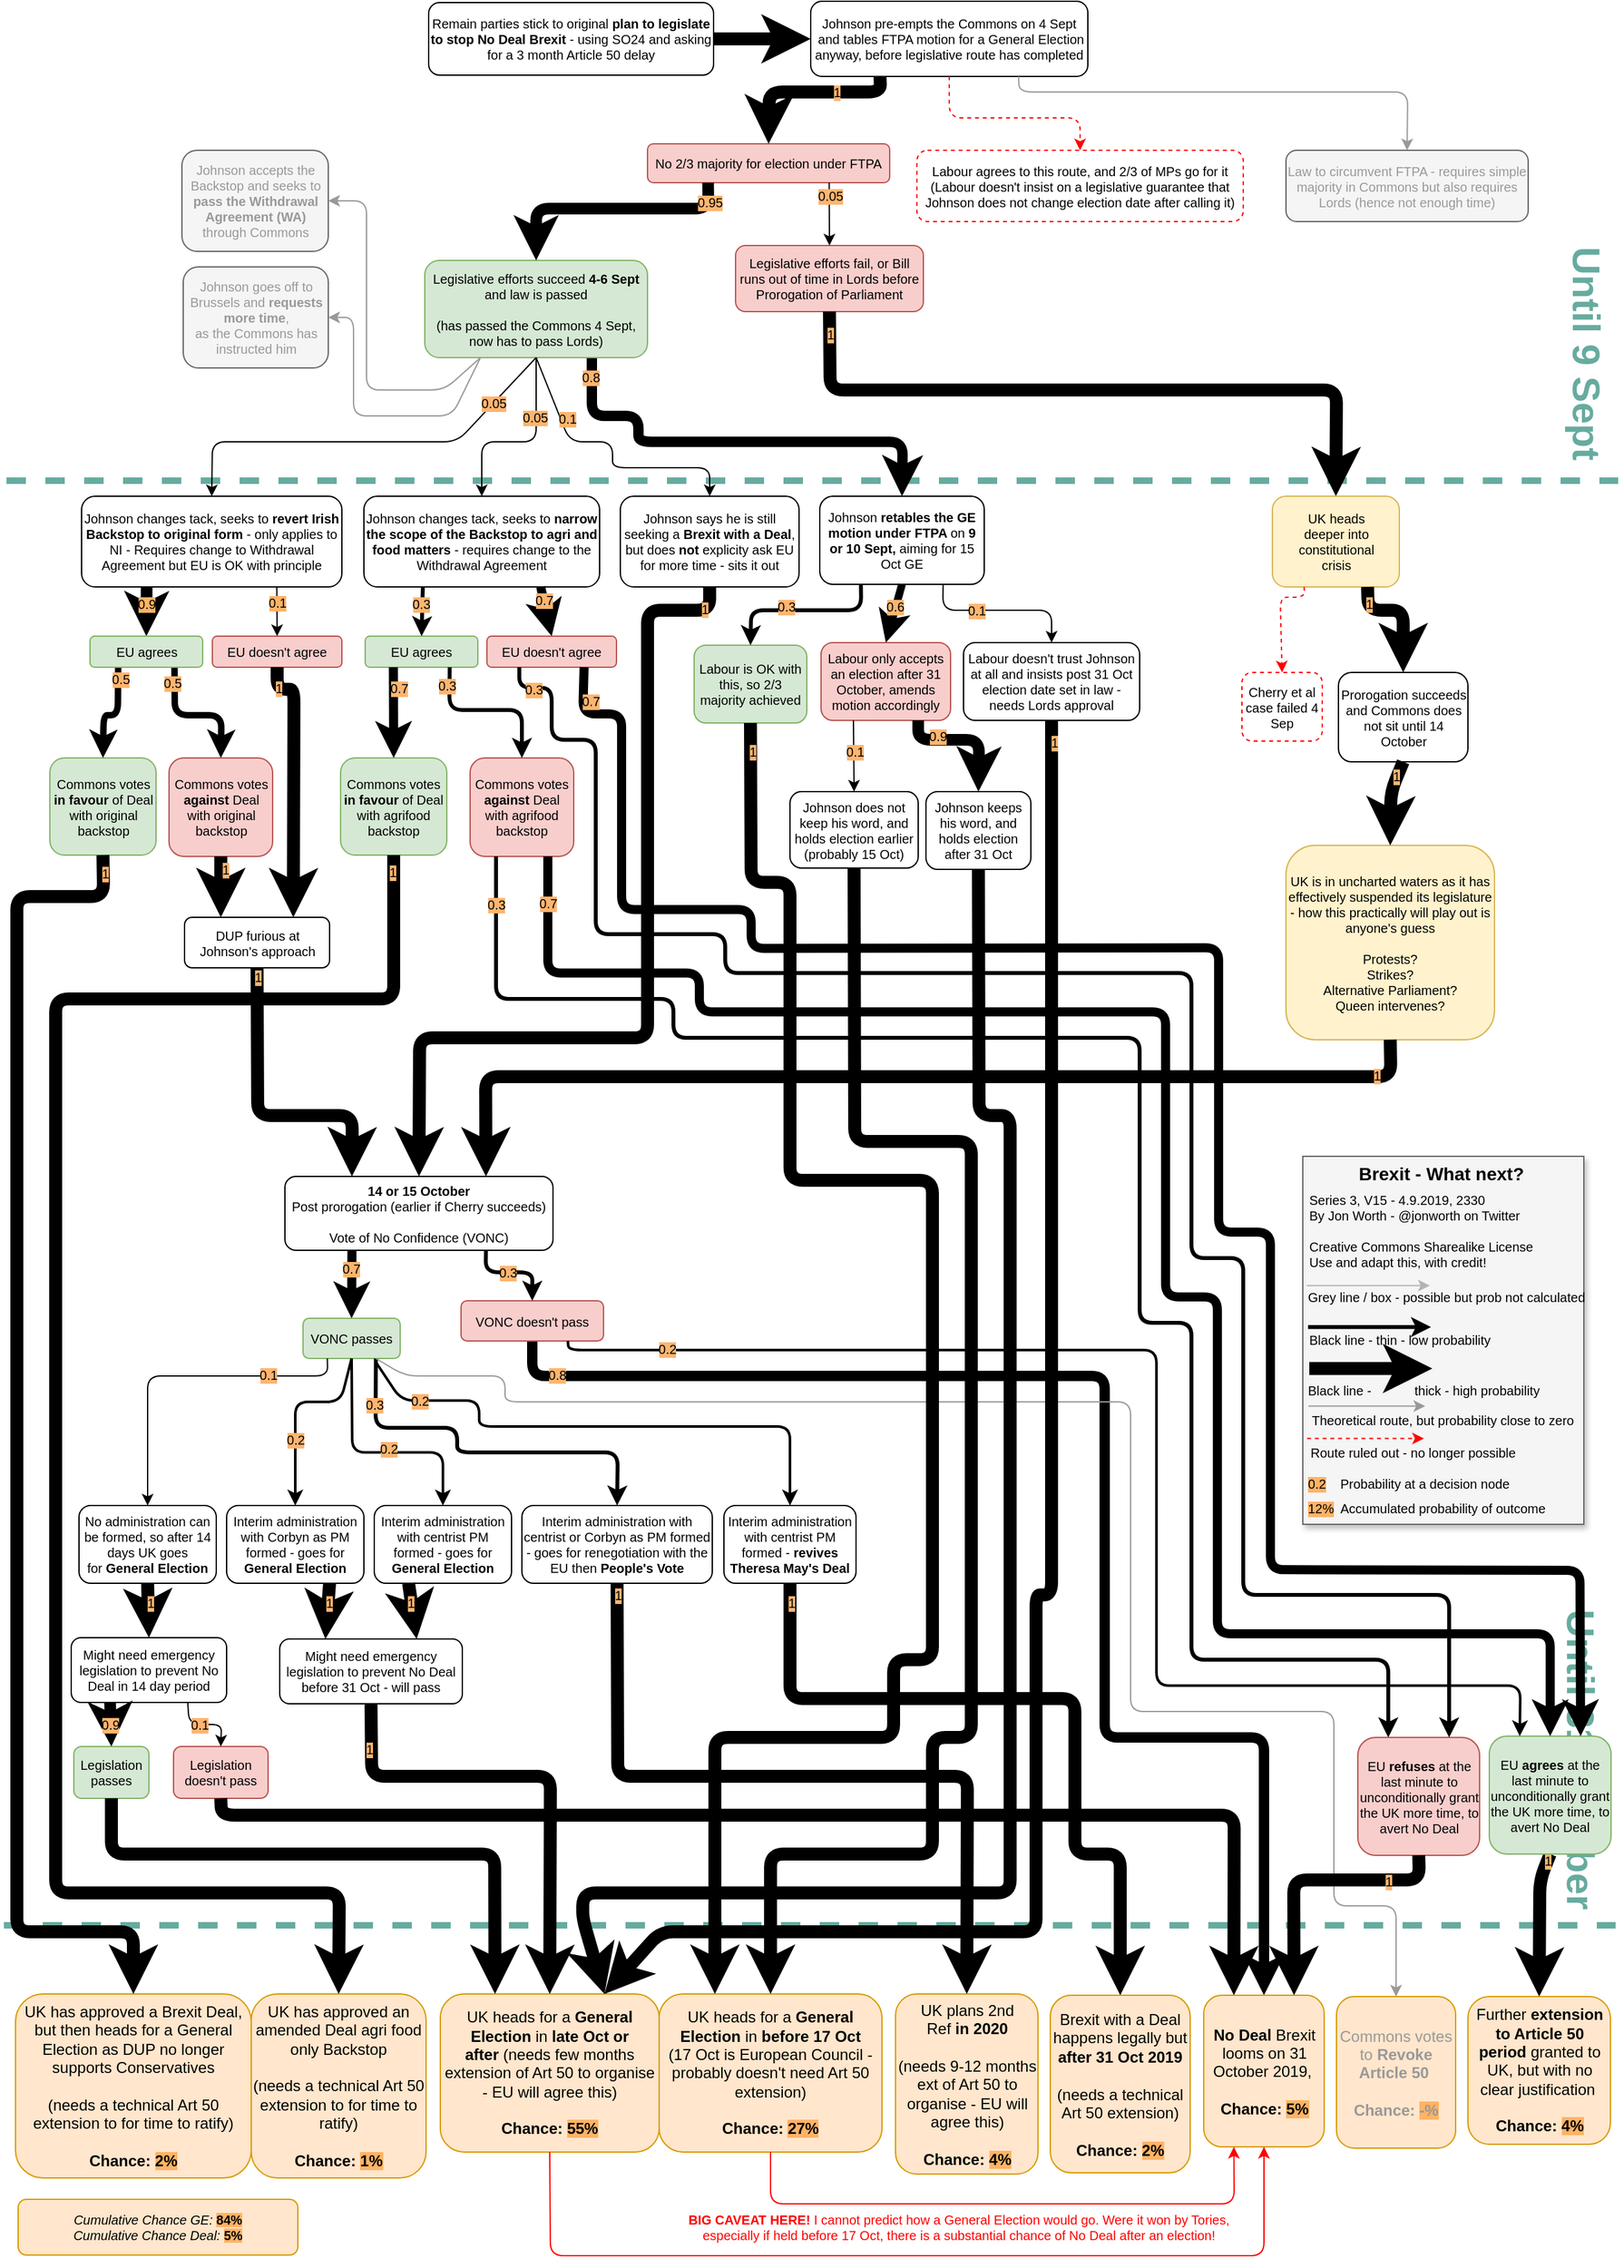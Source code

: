 <mxfile pages="1" version="11.2.5" type="device"><diagram id="lSXVcm9r7wIJ1-dpV6qa" name="Page-1"><mxGraphModel dx="946" dy="641" grid="1" gridSize="10" guides="1" tooltips="1" connect="1" arrows="1" fold="1" page="1" pageScale="1" pageWidth="827" pageHeight="1169" math="0" shadow="0"><root><mxCell id="0"/><mxCell id="1" parent="0"/><mxCell id="wgyVyq-LhQnyZhxP8kF4-78" value="" style="endArrow=none;dashed=1;html=1;strokeWidth=5;strokeColor=#67AB9F;fontSize=10;" parent="1" edge="1"><mxGeometry width="50" height="50" relative="1" as="geometry"><mxPoint x="13" y="1505" as="sourcePoint"/><mxPoint x="1257.5" y="1505" as="targetPoint"/></mxGeometry></mxCell><mxCell id="wgyVyq-LhQnyZhxP8kF4-16" value="" style="endArrow=classic;html=1;strokeWidth=10;exitX=0.5;exitY=1;exitDx=0;exitDy=0;entryX=0.5;entryY=0;entryDx=0;entryDy=0;fontSize=10;" parent="1" source="ASiiTHzmW-UItn4miQDS-46" target="BL-kFux2TK3ZMEraRpLe-72" edge="1"><mxGeometry width="50" height="50" relative="1" as="geometry"><mxPoint x="763" y="1562" as="sourcePoint"/><mxPoint x="813" y="1512" as="targetPoint"/><Array as="points"><mxPoint x="1199" y="1470"/></Array></mxGeometry></mxCell><mxCell id="wgyVyq-LhQnyZhxP8kF4-64" value="1" style="text;html=1;resizable=0;points=[];align=center;verticalAlign=middle;labelBackgroundColor=#FFB570;fontSize=10;" parent="wgyVyq-LhQnyZhxP8kF4-16" vertex="1" connectable="0"><mxGeometry x="-0.905" relative="1" as="geometry"><mxPoint as="offset"/></mxGeometry></mxCell><mxCell id="SMVI8kX6AazfbIFltAT5-60" value="" style="endArrow=none;dashed=1;html=1;strokeWidth=5;strokeColor=#67AB9F;fontSize=10;" parent="1" edge="1"><mxGeometry width="50" height="50" relative="1" as="geometry"><mxPoint x="15" y="390" as="sourcePoint"/><mxPoint x="1259.5" y="390" as="targetPoint"/></mxGeometry></mxCell><mxCell id="ASiiTHzmW-UItn4miQDS-11" value="" style="endArrow=classic;html=1;strokeColor=#000000;strokeWidth=8;fontColor=#000000;exitX=0.75;exitY=1;exitDx=0;exitDy=0;entryX=0.5;entryY=0;entryDx=0;entryDy=0;fontSize=10;" parent="1" source="8wbT9e71Y-yYrnzdaMmW-47" target="8wbT9e71Y-yYrnzdaMmW-62" edge="1"><mxGeometry width="50" height="50" relative="1" as="geometry"><mxPoint x="583" y="342" as="sourcePoint"/><mxPoint x="633" y="292" as="targetPoint"/><Array as="points"><mxPoint x="467" y="340"/><mxPoint x="503" y="340"/><mxPoint x="503" y="360"/><mxPoint x="707" y="360"/></Array></mxGeometry></mxCell><mxCell id="ASiiTHzmW-UItn4miQDS-33" value="0.8" style="text;html=1;resizable=0;points=[];align=center;verticalAlign=middle;labelBackgroundColor=#FFB570;fontColor=#000000;fontSize=10;" parent="ASiiTHzmW-UItn4miQDS-11" vertex="1" connectable="0"><mxGeometry x="-0.699" y="14" relative="1" as="geometry"><mxPoint x="-8.5" y="-16" as="offset"/></mxGeometry></mxCell><mxCell id="wgyVyq-LhQnyZhxP8kF4-77" value="&lt;font style=&quot;font-size: 30px&quot; color=&quot;#67ab9f&quot;&gt;&lt;b style=&quot;font-size: 30px&quot;&gt;Until 31 October&lt;br style=&quot;font-size: 30px&quot;&gt;&lt;/b&gt;&lt;/font&gt;" style="text;html=1;strokeColor=none;fillColor=none;align=right;verticalAlign=middle;whiteSpace=wrap;rounded=0;labelBackgroundColor=none;direction=south;rotation=90;fontSize=30;" parent="1" vertex="1"><mxGeometry x="1053.5" y="1300" width="356" height="33" as="geometry"/></mxCell><mxCell id="8wbT9e71Y-yYrnzdaMmW-93" value="" style="endArrow=classic;html=1;strokeColor=#000000;strokeWidth=8;fontColor=#FFB570;entryX=0.5;entryY=0;entryDx=0;entryDy=0;fontSize=10;exitX=0.5;exitY=1;exitDx=0;exitDy=0;" parent="1" source="8wbT9e71Y-yYrnzdaMmW-67" target="7K7P4XBZ72VktKCeOSTk-63" edge="1"><mxGeometry width="50" height="50" relative="1" as="geometry"><mxPoint x="378" y="1078" as="sourcePoint"/><mxPoint x="697" y="1473" as="targetPoint"/><Array as="points"><mxPoint x="421" y="1081"/><mxPoint x="863" y="1081"/><mxPoint x="863" y="1360"/><mxPoint x="986" y="1360"/></Array></mxGeometry></mxCell><mxCell id="8wbT9e71Y-yYrnzdaMmW-123" value="0.8" style="text;html=1;resizable=0;points=[];align=center;verticalAlign=middle;labelBackgroundColor=#FFB570;fontColor=#000000;fontSize=10;" parent="8wbT9e71Y-yYrnzdaMmW-93" vertex="1" connectable="0"><mxGeometry x="-0.876" y="-2" relative="1" as="geometry"><mxPoint x="-21" y="-3" as="offset"/></mxGeometry></mxCell><mxCell id="8wbT9e71Y-yYrnzdaMmW-6" value="&lt;font style=&quot;font-size: 30px&quot; color=&quot;#67ab9f&quot;&gt;&lt;b style=&quot;font-size: 30px&quot;&gt;Until 9 Sept&lt;br style=&quot;font-size: 30px&quot;&gt;&lt;/b&gt;&lt;/font&gt;" style="text;html=1;strokeColor=none;fillColor=none;align=right;verticalAlign=middle;whiteSpace=wrap;rounded=0;labelBackgroundColor=none;direction=south;rotation=90;fontSize=30;" parent="1" vertex="1"><mxGeometry x="1134" y="258" width="204" height="33" as="geometry"/></mxCell><mxCell id="7K7P4XBZ72VktKCeOSTk-57" value="UK plans 2nd Ref&amp;nbsp;&lt;span style=&quot;font-size: 12px&quot;&gt;&lt;b&gt;in 2020&lt;br&gt;&lt;/b&gt;&lt;/span&gt;&lt;b&gt;&lt;br&gt;&lt;/b&gt;(needs 9-12 months ext of Art 50 to organise - EU will agree this)&lt;b style=&quot;font-size: 12px&quot;&gt;&lt;br style=&quot;font-size: 12px&quot;&gt;&lt;/b&gt;&lt;br style=&quot;font-size: 12px&quot;&gt;&lt;b style=&quot;font-size: 12px&quot;&gt;Chance: &lt;span style=&quot;background-color: rgb(255 , 179 , 102) ; font-size: 12px&quot;&gt;4%&lt;/span&gt;&lt;/b&gt;" style="rounded=1;whiteSpace=wrap;html=1;fillColor=#ffe6cc;strokeColor=#d79b00;fontSize=12;" parent="1" vertex="1"><mxGeometry x="701.5" y="1558" width="110" height="139" as="geometry"/></mxCell><mxCell id="7K7P4XBZ72VktKCeOSTk-63" value="&lt;b style=&quot;font-size: 12px&quot;&gt;No Deal &lt;/b&gt;Brexit looms on 31 October 2019,&amp;nbsp;&lt;br style=&quot;font-size: 12px&quot;&gt;&lt;br style=&quot;font-size: 12px&quot;&gt;&lt;b style=&quot;font-size: 12px&quot;&gt;Chance: &lt;span style=&quot;background-color: rgb(255 , 179 , 102) ; font-size: 12px&quot;&gt;5%&lt;/span&gt;&lt;/b&gt;" style="rounded=1;whiteSpace=wrap;html=1;fillColor=#ffe6cc;strokeColor=#d79b00;fontSize=12;" parent="1" vertex="1"><mxGeometry x="939.5" y="1559" width="93" height="117" as="geometry"/></mxCell><mxCell id="7K7P4XBZ72VktKCeOSTk-72" value="Brexit with a Deal happens legally but&lt;br style=&quot;font-size: 12px&quot;&gt;&lt;b style=&quot;font-size: 12px&quot;&gt;after&lt;/b&gt;&lt;span style=&quot;font-size: 12px&quot;&gt;&lt;b style=&quot;font-size: 12px&quot;&gt;&amp;nbsp;31 Oct 2019&lt;br style=&quot;font-size: 12px&quot;&gt;&lt;/b&gt;&lt;/span&gt;&lt;br&gt;(needs a technical Art 50 extension)&lt;span style=&quot;font-size: 12px&quot;&gt;&lt;br style=&quot;font-size: 12px&quot;&gt;&lt;br style=&quot;font-size: 12px&quot;&gt;&lt;b style=&quot;font-size: 12px&quot;&gt;Chance: &lt;/b&gt;&lt;span style=&quot;font-weight: bold ; background-color: rgb(255 , 179 , 102) ; font-size: 12px&quot;&gt;2%&lt;/span&gt;&lt;br style=&quot;font-size: 12px&quot;&gt;&lt;/span&gt;" style="rounded=1;whiteSpace=wrap;html=1;fillColor=#ffe6cc;strokeColor=#d79b00;fontSize=12;" parent="1" vertex="1"><mxGeometry x="821" y="1559" width="108" height="137" as="geometry"/></mxCell><mxCell id="ezZ561g6iPy63EXMOgBz-5" value="UK heads for a &lt;b style=&quot;font-size: 12px&quot;&gt;General Election &lt;/b&gt;in &lt;b&gt;late&lt;/b&gt;&lt;b style=&quot;font-size: 12px&quot;&gt;&amp;nbsp;Oct or after&amp;nbsp;&lt;/b&gt;(needs few months extension of Art 50 to organise - EU will agree this)&lt;br style=&quot;font-size: 12px&quot;&gt;&lt;br style=&quot;font-size: 12px&quot;&gt;&lt;b style=&quot;font-size: 12px&quot;&gt;Chance: &lt;span style=&quot;background-color: rgb(255 , 179 , 102) ; font-size: 12px&quot;&gt;55%&lt;/span&gt;&lt;/b&gt;" style="rounded=1;whiteSpace=wrap;html=1;fillColor=#ffe6cc;strokeColor=#d79b00;fontSize=12;" parent="1" vertex="1"><mxGeometry x="350" y="1558" width="169" height="122" as="geometry"/></mxCell><mxCell id="BL-kFux2TK3ZMEraRpLe-72" value="Further &lt;b style=&quot;font-size: 12px&quot;&gt;extension to Article 50 period&lt;/b&gt; granted to UK, but with no clear justification&amp;nbsp;&lt;br style=&quot;font-size: 12px&quot;&gt;&lt;br style=&quot;font-size: 12px&quot;&gt;&lt;b style=&quot;font-size: 12px&quot;&gt;Chance: &lt;span style=&quot;background-color: rgb(255 , 179 , 102) ; font-size: 12px&quot;&gt;4%&lt;/span&gt;&lt;/b&gt;" style="rounded=1;whiteSpace=wrap;html=1;fillColor=#ffe6cc;strokeColor=#d79b00;fontSize=12;" parent="1" vertex="1"><mxGeometry x="1143.5" y="1560" width="110" height="114" as="geometry"/></mxCell><mxCell id="0ZxB78aHKAC87hzvvOJA-35" value="Johnson changes tack, seeks to &lt;b style=&quot;font-size: 10px&quot;&gt;revert Irish Backstop to original form&lt;/b&gt; - only applies to NI - Requires change to Withdrawal Agreement but EU is OK with principle" style="rounded=1;whiteSpace=wrap;html=1;fontSize=10;" parent="1" vertex="1"><mxGeometry x="73" y="402" width="201" height="70" as="geometry"/></mxCell><mxCell id="0ZxB78aHKAC87hzvvOJA-40" value="EU doesn't agree" style="rounded=1;whiteSpace=wrap;html=1;fillColor=#f8cecc;strokeColor=#b85450;fontSize=10;" parent="1" vertex="1"><mxGeometry x="174" y="510" width="100" height="24" as="geometry"/></mxCell><mxCell id="0ZxB78aHKAC87hzvvOJA-42" value="" style="endArrow=classic;html=1;strokeWidth=1;entryX=0.5;entryY=0;entryDx=0;entryDy=0;exitX=0.75;exitY=1;exitDx=0;exitDy=0;fontSize=10;" parent="1" source="0ZxB78aHKAC87hzvvOJA-35" target="0ZxB78aHKAC87hzvvOJA-40" edge="1"><mxGeometry width="50" height="50" relative="1" as="geometry"><mxPoint x="181" y="492" as="sourcePoint"/><mxPoint x="125" y="515" as="targetPoint"/><Array as="points"/></mxGeometry></mxCell><mxCell id="0ZxB78aHKAC87hzvvOJA-43" value="0.1" style="text;html=1;resizable=0;points=[];align=center;verticalAlign=middle;labelBackgroundColor=#FFB366;fontSize=10;" parent="0ZxB78aHKAC87hzvvOJA-42" vertex="1" connectable="0"><mxGeometry x="-0.363" relative="1" as="geometry"><mxPoint as="offset"/></mxGeometry></mxCell><mxCell id="0ZxB78aHKAC87hzvvOJA-44" value="" style="endArrow=classic;html=1;strokeWidth=9;entryX=0.5;entryY=0;entryDx=0;entryDy=0;exitX=0.25;exitY=1;exitDx=0;exitDy=0;fontSize=10;" parent="1" source="0ZxB78aHKAC87hzvvOJA-35" target="0ZxB78aHKAC87hzvvOJA-41" edge="1"><mxGeometry width="50" height="50" relative="1" as="geometry"><mxPoint x="181" y="482" as="sourcePoint"/><mxPoint x="226" y="515" as="targetPoint"/><Array as="points"/></mxGeometry></mxCell><mxCell id="0ZxB78aHKAC87hzvvOJA-45" value="0.9" style="text;html=1;resizable=0;points=[];align=center;verticalAlign=middle;labelBackgroundColor=#FFB366;fontSize=10;" parent="0ZxB78aHKAC87hzvvOJA-44" vertex="1" connectable="0"><mxGeometry x="-0.327" relative="1" as="geometry"><mxPoint as="offset"/></mxGeometry></mxCell><mxCell id="0ZxB78aHKAC87hzvvOJA-47" value="DUP furious at Johnson's approach" style="rounded=1;whiteSpace=wrap;html=1;fontSize=10;" parent="1" vertex="1"><mxGeometry x="152.5" y="727" width="112" height="39" as="geometry"/></mxCell><mxCell id="0ZxB78aHKAC87hzvvOJA-49" value="" style="endArrow=classic;html=1;strokeColor=#000000;strokeWidth=10;entryX=0.75;entryY=0;entryDx=0;entryDy=0;exitX=0.5;exitY=1;exitDx=0;exitDy=0;fontSize=10;" parent="1" source="0ZxB78aHKAC87hzvvOJA-40" target="0ZxB78aHKAC87hzvvOJA-47" edge="1"><mxGeometry width="50" height="50" relative="1" as="geometry"><mxPoint x="126.5" y="655" as="sourcePoint"/><mxPoint x="374.5" y="864" as="targetPoint"/><Array as="points"><mxPoint x="224" y="551"/><mxPoint x="237" y="551"/></Array></mxGeometry></mxCell><mxCell id="0ZxB78aHKAC87hzvvOJA-61" value="1" style="text;html=1;resizable=0;points=[];align=center;verticalAlign=middle;labelBackgroundColor=#FFB570;fontSize=10;" parent="0ZxB78aHKAC87hzvvOJA-49" vertex="1" connectable="0"><mxGeometry x="-0.827" y="1" relative="1" as="geometry"><mxPoint as="offset"/></mxGeometry></mxCell><mxCell id="0ZxB78aHKAC87hzvvOJA-50" value="Commons votes &lt;b style=&quot;font-size: 10px;&quot;&gt;in favour&lt;/b&gt; of Deal with original backstop" style="rounded=1;whiteSpace=wrap;html=1;fontSize=10;fillColor=#d5e8d4;strokeColor=#82b366;" parent="1" vertex="1"><mxGeometry x="48.5" y="604" width="82" height="75" as="geometry"/></mxCell><mxCell id="0ZxB78aHKAC87hzvvOJA-51" value="Commons votes &lt;b style=&quot;font-size: 10px;&quot;&gt;against&lt;/b&gt; Deal with original backstop" style="rounded=1;whiteSpace=wrap;html=1;fontSize=10;fillColor=#f8cecc;strokeColor=#b85450;" parent="1" vertex="1"><mxGeometry x="140.5" y="604" width="80" height="76" as="geometry"/></mxCell><mxCell id="0ZxB78aHKAC87hzvvOJA-52" value="" style="endArrow=classic;html=1;strokeColor=#000000;strokeWidth=5;exitX=0.25;exitY=1;exitDx=0;exitDy=0;entryX=0.5;entryY=0;entryDx=0;entryDy=0;fontSize=10;" parent="1" source="0ZxB78aHKAC87hzvvOJA-41" target="0ZxB78aHKAC87hzvvOJA-50" edge="1"><mxGeometry width="50" height="50" relative="1" as="geometry"><mxPoint x="-68" y="605" as="sourcePoint"/><mxPoint x="-18" y="555" as="targetPoint"/><Array as="points"><mxPoint x="101" y="571"/><mxPoint x="90" y="571"/></Array></mxGeometry></mxCell><mxCell id="0ZxB78aHKAC87hzvvOJA-59" value="0.5" style="text;html=1;resizable=0;points=[];align=center;verticalAlign=middle;labelBackgroundColor=#FFB570;fontSize=10;" parent="0ZxB78aHKAC87hzvvOJA-52" vertex="1" connectable="0"><mxGeometry x="-0.734" relative="1" as="geometry"><mxPoint x="2" y="-2" as="offset"/></mxGeometry></mxCell><mxCell id="0ZxB78aHKAC87hzvvOJA-53" value="" style="endArrow=classic;html=1;strokeColor=#000000;strokeWidth=5;exitX=0.75;exitY=1;exitDx=0;exitDy=0;entryX=0.5;entryY=0;entryDx=0;entryDy=0;fontSize=10;" parent="1" source="0ZxB78aHKAC87hzvvOJA-41" target="0ZxB78aHKAC87hzvvOJA-51" edge="1"><mxGeometry width="50" height="50" relative="1" as="geometry"><mxPoint x="1.75" y="455.5" as="sourcePoint"/><mxPoint x="-20" y="695" as="targetPoint"/><Array as="points"><mxPoint x="145" y="571"/><mxPoint x="181" y="571"/></Array></mxGeometry></mxCell><mxCell id="0ZxB78aHKAC87hzvvOJA-60" value="0.5" style="text;html=1;resizable=0;points=[];align=center;verticalAlign=middle;labelBackgroundColor=#FFB570;fontSize=10;" parent="0ZxB78aHKAC87hzvvOJA-53" vertex="1" connectable="0"><mxGeometry x="-0.749" y="-1" relative="1" as="geometry"><mxPoint x="-1" y="-2" as="offset"/></mxGeometry></mxCell><mxCell id="0ZxB78aHKAC87hzvvOJA-54" value="UK has approved a Brexit Deal, but then heads for a General Election as DUP no longer supports Conservatives&lt;br&gt;&lt;br&gt;(needs a technical Art 50 extension to for time to ratify)&lt;br style=&quot;font-size: 12px&quot;&gt;&lt;br style=&quot;font-size: 12px&quot;&gt;&lt;b style=&quot;font-size: 12px&quot;&gt;Chance:&amp;nbsp;&lt;span style=&quot;background-color: rgb(255 , 179 , 102) ; font-size: 12px&quot;&gt;2%&lt;/span&gt;&lt;/b&gt;" style="rounded=1;whiteSpace=wrap;html=1;fillColor=#ffe6cc;strokeColor=#d79b00;fontSize=12;" parent="1" vertex="1"><mxGeometry x="22" y="1558" width="182" height="142" as="geometry"/></mxCell><mxCell id="0ZxB78aHKAC87hzvvOJA-57" value="" style="endArrow=classic;html=1;strokeColor=#000000;strokeWidth=10;entryX=0.25;entryY=0;entryDx=0;entryDy=0;exitX=0.5;exitY=1;exitDx=0;exitDy=0;fontSize=10;" parent="1" source="0ZxB78aHKAC87hzvvOJA-51" target="0ZxB78aHKAC87hzvvOJA-47" edge="1"><mxGeometry width="50" height="50" relative="1" as="geometry"><mxPoint x="308" y="380" as="sourcePoint"/><mxPoint x="338.5" y="739.5" as="targetPoint"/><Array as="points"/></mxGeometry></mxCell><mxCell id="0ZxB78aHKAC87hzvvOJA-70" value="1" style="text;html=1;resizable=0;points=[];align=center;verticalAlign=middle;labelBackgroundColor=#FFB570;fontSize=10;" parent="0ZxB78aHKAC87hzvvOJA-57" vertex="1" connectable="0"><mxGeometry x="-0.576" y="3" relative="1" as="geometry"><mxPoint as="offset"/></mxGeometry></mxCell><mxCell id="0ZxB78aHKAC87hzvvOJA-58" value="" style="endArrow=classic;html=1;strokeColor=#000000;strokeWidth=10;entryX=0.5;entryY=0;entryDx=0;entryDy=0;exitX=0.5;exitY=1;exitDx=0;exitDy=0;fontSize=10;" parent="1" source="0ZxB78aHKAC87hzvvOJA-50" target="0ZxB78aHKAC87hzvvOJA-54" edge="1"><mxGeometry width="50" height="50" relative="1" as="geometry"><mxPoint x="127" y="765" as="sourcePoint"/><mxPoint x="174" y="815" as="targetPoint"/><Array as="points"><mxPoint x="90" y="711"/><mxPoint x="23" y="711"/><mxPoint x="23" y="1510"/><mxPoint x="113" y="1510"/></Array></mxGeometry></mxCell><mxCell id="0ZxB78aHKAC87hzvvOJA-69" value="1" style="text;html=1;resizable=0;points=[];align=center;verticalAlign=middle;labelBackgroundColor=#FFB570;fontSize=10;" parent="0ZxB78aHKAC87hzvvOJA-58" vertex="1" connectable="0"><mxGeometry x="-0.974" y="1" relative="1" as="geometry"><mxPoint as="offset"/></mxGeometry></mxCell><mxCell id="0ZxB78aHKAC87hzvvOJA-41" value="EU agrees" style="rounded=1;whiteSpace=wrap;html=1;fillColor=#d5e8d4;strokeColor=#82b366;fontSize=10;" parent="1" vertex="1"><mxGeometry x="79.5" y="510" width="87" height="24" as="geometry"/></mxCell><mxCell id="0ZxB78aHKAC87hzvvOJA-66" value="&lt;i style=&quot;font-size: 10px&quot;&gt;Cumulative Chance GE:&lt;/i&gt;&lt;b style=&quot;font-size: 10px&quot;&gt;&amp;nbsp;&lt;span style=&quot;background-color: rgb(255 , 179 , 102) ; font-size: 10px&quot;&gt;84%&lt;br style=&quot;font-size: 10px&quot;&gt;&lt;/span&gt;&lt;/b&gt;&lt;i style=&quot;font-size: 10px&quot;&gt;Cumulative Chance Deal:&lt;/i&gt;&lt;b style=&quot;font-size: 10px&quot;&gt;&amp;nbsp;&lt;/b&gt;&lt;span style=&quot;font-weight: bold ; background-color: rgb(255 , 179 , 102) ; font-size: 10px&quot;&gt;5%&lt;/span&gt;&lt;i style=&quot;font-size: 10px&quot;&gt;&lt;br&gt;&lt;/i&gt;" style="rounded=1;whiteSpace=wrap;html=1;fillColor=#ffe6cc;strokeColor=#d79b00;fontSize=10;" parent="1" vertex="1"><mxGeometry x="24" y="1716.5" width="216" height="43" as="geometry"/></mxCell><mxCell id="8wbT9e71Y-yYrnzdaMmW-8" value="Remain parties stick to original &lt;b&gt;plan to legislate to stop No Deal Brexit&lt;/b&gt; - using SO24 and asking for a 3 month Article 50 delay" style="rounded=1;whiteSpace=wrap;html=1;fontSize=10;" parent="1" vertex="1"><mxGeometry x="341" y="21" width="220" height="56" as="geometry"/></mxCell><mxCell id="8wbT9e71Y-yYrnzdaMmW-41" value="Legislative efforts fail, or Bill runs out of time in Lords before Prorogation of Parliament" style="rounded=1;whiteSpace=wrap;html=1;fillColor=#f8cecc;strokeColor=#b85450;fontSize=10;" parent="1" vertex="1"><mxGeometry x="578" y="208.5" width="145" height="51" as="geometry"/></mxCell><mxCell id="8wbT9e71Y-yYrnzdaMmW-47" value="Legislative efforts succeed &lt;b&gt;4-6 Sept &lt;/b&gt;and law is passed&lt;br&gt;&lt;br&gt;(has passed the Commons 4 Sept, now has to pass Lords)" style="rounded=1;whiteSpace=wrap;html=1;fillColor=#d5e8d4;strokeColor=#82b366;fontSize=10;" parent="1" vertex="1"><mxGeometry x="338" y="220" width="172" height="75" as="geometry"/></mxCell><mxCell id="8wbT9e71Y-yYrnzdaMmW-61" value="Johnson accepts the Backstop and seeks to &lt;b style=&quot;font-size: 10px;&quot;&gt;pass the Withdrawal Agreement (WA)&lt;/b&gt; through Commons" style="rounded=1;whiteSpace=wrap;html=1;fontSize=10;fillColor=#f5f5f5;strokeColor=#666666;fontColor=#999999;" parent="1" vertex="1"><mxGeometry x="150.5" y="135" width="113" height="78" as="geometry"/></mxCell><mxCell id="8wbT9e71Y-yYrnzdaMmW-62" value="Johnson &lt;b style=&quot;font-size: 10px&quot;&gt;retables the GE motion under FTPA &lt;/b&gt;&lt;span style=&quot;font-size: 10px&quot;&gt;on&lt;/span&gt;&lt;b style=&quot;font-size: 10px&quot;&gt; 9 or 10 Sept, &lt;/b&gt;&lt;span style=&quot;font-size: 10px&quot;&gt;aiming for 15 Oct GE&lt;br&gt;&lt;/span&gt;" style="rounded=1;whiteSpace=wrap;html=1;fontSize=10;" parent="1" vertex="1"><mxGeometry x="643" y="402" width="127" height="68" as="geometry"/></mxCell><mxCell id="8wbT9e71Y-yYrnzdaMmW-65" value="&lt;b style=&quot;font-size: 10px&quot;&gt;14 or 15 October&lt;br&gt;&lt;/b&gt;Post prorogation (earlier if Cherry succeeds)&lt;br style=&quot;font-size: 10px&quot;&gt;&lt;br style=&quot;font-size: 10px&quot;&gt;Vote of No Confidence (VONC)" style="rounded=1;whiteSpace=wrap;html=1;fontSize=10;" parent="1" vertex="1"><mxGeometry x="230" y="927" width="207" height="57" as="geometry"/></mxCell><mxCell id="8wbT9e71Y-yYrnzdaMmW-66" value="VONC passes" style="rounded=1;whiteSpace=wrap;html=1;fillColor=#d5e8d4;strokeColor=#82b366;fontSize=10;" parent="1" vertex="1"><mxGeometry x="244" y="1036.5" width="75" height="31" as="geometry"/></mxCell><mxCell id="8wbT9e71Y-yYrnzdaMmW-67" value="VONC doesn't pass" style="rounded=1;whiteSpace=wrap;html=1;fillColor=#f8cecc;strokeColor=#b85450;fontSize=10;" parent="1" vertex="1"><mxGeometry x="366" y="1023" width="110" height="31" as="geometry"/></mxCell><mxCell id="8wbT9e71Y-yYrnzdaMmW-68" value="" style="endArrow=classic;html=1;strokeColor=#000000;strokeWidth=3;exitX=0.75;exitY=1;exitDx=0;exitDy=0;entryX=0.5;entryY=0;entryDx=0;entryDy=0;fontSize=10;" parent="1" source="8wbT9e71Y-yYrnzdaMmW-65" target="8wbT9e71Y-yYrnzdaMmW-67" edge="1"><mxGeometry width="50" height="50" relative="1" as="geometry"><mxPoint x="287.5" y="1231.389" as="sourcePoint"/><mxPoint x="337.5" y="1181.389" as="targetPoint"/><Array as="points"><mxPoint x="385" y="1001"/><mxPoint x="421" y="1001"/></Array></mxGeometry></mxCell><mxCell id="8wbT9e71Y-yYrnzdaMmW-69" value="0.3" style="text;html=1;resizable=0;points=[];align=center;verticalAlign=middle;labelBackgroundColor=#FFB570;fontSize=10;" parent="8wbT9e71Y-yYrnzdaMmW-68" vertex="1" connectable="0"><mxGeometry x="-0.254" y="-2" relative="1" as="geometry"><mxPoint x="5.5" y="-2" as="offset"/></mxGeometry></mxCell><mxCell id="8wbT9e71Y-yYrnzdaMmW-70" value="" style="endArrow=classic;html=1;strokeColor=#000000;strokeWidth=7;exitX=0.25;exitY=1;exitDx=0;exitDy=0;entryX=0.5;entryY=0;entryDx=0;entryDy=0;fontSize=10;" parent="1" source="8wbT9e71Y-yYrnzdaMmW-65" target="8wbT9e71Y-yYrnzdaMmW-66" edge="1"><mxGeometry width="50" height="50" relative="1" as="geometry"><mxPoint x="338.25" y="1031.389" as="sourcePoint"/><mxPoint x="409" y="1059.389" as="targetPoint"/><Array as="points"/></mxGeometry></mxCell><mxCell id="8wbT9e71Y-yYrnzdaMmW-71" value="0.7" style="text;html=1;resizable=0;points=[];align=center;verticalAlign=middle;labelBackgroundColor=#FFB570;fontSize=10;" parent="8wbT9e71Y-yYrnzdaMmW-70" vertex="1" connectable="0"><mxGeometry x="-0.483" y="-1" relative="1" as="geometry"><mxPoint as="offset"/></mxGeometry></mxCell><mxCell id="8wbT9e71Y-yYrnzdaMmW-103" value="" style="endArrow=classic;html=1;strokeColor=#000000;strokeWidth=10;fontColor=#000000;entryX=0.25;entryY=0;entryDx=0;entryDy=0;fontSize=10;exitX=0.5;exitY=1;exitDx=0;exitDy=0;" parent="1" source="0ZxB78aHKAC87hzvvOJA-47" target="8wbT9e71Y-yYrnzdaMmW-65" edge="1"><mxGeometry width="50" height="50" relative="1" as="geometry"><mxPoint x="193" y="801" as="sourcePoint"/><mxPoint x="403" y="1112" as="targetPoint"/><Array as="points"><mxPoint x="209" y="880"/><mxPoint x="282" y="880"/></Array></mxGeometry></mxCell><mxCell id="8wbT9e71Y-yYrnzdaMmW-129" value="1" style="text;html=1;resizable=0;points=[];align=center;verticalAlign=middle;labelBackgroundColor=#FFB570;fontColor=#000000;fontSize=10;" parent="8wbT9e71Y-yYrnzdaMmW-103" vertex="1" connectable="0"><mxGeometry x="-0.86" y="-2" relative="1" as="geometry"><mxPoint x="2.5" y="-10" as="offset"/></mxGeometry></mxCell><mxCell id="-vOMmekHQ_xhAw18Fmwu-6" value="Commons votes to &lt;b style=&quot;font-size: 12px;&quot;&gt;Revoke Article 50&lt;/b&gt;&amp;nbsp;&lt;br style=&quot;font-size: 12px;&quot;&gt;&lt;br style=&quot;font-size: 12px;&quot;&gt;&lt;b style=&quot;font-size: 12px;&quot;&gt;Chance: &lt;span style=&quot;background-color: rgb(255, 179, 102); font-size: 12px;&quot;&gt;-%&lt;/span&gt;&lt;/b&gt;" style="rounded=1;whiteSpace=wrap;html=1;fillColor=#ffe6cc;strokeColor=#d79b00;fontSize=12;fontColor=#999999;" parent="1" vertex="1"><mxGeometry x="1042" y="1560" width="92" height="117" as="geometry"/></mxCell><mxCell id="-vOMmekHQ_xhAw18Fmwu-13" value="&lt;b&gt;BIG CAVEAT HERE!&lt;/b&gt; I cannot predict how a General Election would go. Were it won by Tories, especially if held before 17 Oct, there is a substantial chance of No Deal after an election!" style="text;html=1;strokeColor=none;fillColor=none;align=center;verticalAlign=middle;whiteSpace=wrap;rounded=0;labelBackgroundColor=none;fontSize=10;fontColor=#FF0000;" parent="1" vertex="1"><mxGeometry x="537.5" y="1728" width="425" height="20" as="geometry"/></mxCell><mxCell id="ASiiTHzmW-UItn4miQDS-3" value="Johnson goes off to Brussels and &lt;b style=&quot;font-size: 10px;&quot;&gt;requests more time&lt;/b&gt;,&lt;br style=&quot;font-size: 10px;&quot;&gt;as the Commons has instructed him" style="rounded=1;whiteSpace=wrap;html=1;fontSize=10;fillColor=#f5f5f5;strokeColor=#666666;fontColor=#999999;" parent="1" vertex="1"><mxGeometry x="151.5" y="225" width="112" height="78" as="geometry"/></mxCell><mxCell id="ASiiTHzmW-UItn4miQDS-6" value="" style="endArrow=classic;html=1;strokeColor=#000000;strokeWidth=10;fontColor=#000000;exitX=0.5;exitY=1;exitDx=0;exitDy=0;fontSize=10;entryX=0.5;entryY=0;entryDx=0;entryDy=0;" parent="1" source="8wbT9e71Y-yYrnzdaMmW-41" target="wgyVyq-LhQnyZhxP8kF4-5" edge="1"><mxGeometry width="50" height="50" relative="1" as="geometry"><mxPoint x="213" y="382" as="sourcePoint"/><mxPoint x="321" y="341" as="targetPoint"/><Array as="points"><mxPoint x="651" y="320"/><mxPoint x="1042" y="320"/></Array></mxGeometry></mxCell><mxCell id="ASiiTHzmW-UItn4miQDS-37" value="1" style="text;html=1;resizable=0;points=[];align=center;verticalAlign=middle;labelBackgroundColor=#FFB570;fontColor=#000000;fontSize=10;" parent="ASiiTHzmW-UItn4miQDS-6" vertex="1" connectable="0"><mxGeometry x="-0.796" relative="1" as="geometry"><mxPoint y="-37" as="offset"/></mxGeometry></mxCell><mxCell id="ASiiTHzmW-UItn4miQDS-7" value="" style="endArrow=classic;html=1;strokeColor=#000000;strokeWidth=1;fontColor=#000000;exitX=0.5;exitY=1;exitDx=0;exitDy=0;entryX=0.5;entryY=0;entryDx=0;entryDy=0;fontSize=10;" parent="1" source="8wbT9e71Y-yYrnzdaMmW-47" target="0ZxB78aHKAC87hzvvOJA-35" edge="1"><mxGeometry width="50" height="50" relative="1" as="geometry"><mxPoint x="603" y="342" as="sourcePoint"/><mxPoint x="653" y="292" as="targetPoint"/><Array as="points"><mxPoint x="363" y="360"/><mxPoint x="174" y="360"/></Array></mxGeometry></mxCell><mxCell id="ASiiTHzmW-UItn4miQDS-36" value="0.05" style="text;html=1;resizable=0;points=[];align=center;verticalAlign=middle;labelBackgroundColor=#FFB570;fontColor=#000000;fontSize=10;" parent="ASiiTHzmW-UItn4miQDS-7" vertex="1" connectable="0"><mxGeometry x="-0.687" y="-19" relative="1" as="geometry"><mxPoint x="14.5" y="11" as="offset"/></mxGeometry></mxCell><mxCell id="ASiiTHzmW-UItn4miQDS-8" value="Johnson says he is still seeking a &lt;b style=&quot;font-size: 10px&quot;&gt;Brexit with a Deal&lt;/b&gt;, but does &lt;b style=&quot;font-size: 10px&quot;&gt;not &lt;/b&gt;explicity ask EU for more time - sits it out" style="rounded=1;whiteSpace=wrap;html=1;fontSize=10;" parent="1" vertex="1"><mxGeometry x="489" y="402" width="138" height="70" as="geometry"/></mxCell><mxCell id="ASiiTHzmW-UItn4miQDS-12" value="" style="endArrow=classic;html=1;strokeColor=#000000;strokeWidth=1;fontColor=#000000;exitX=0.5;exitY=1;exitDx=0;exitDy=0;entryX=0.5;entryY=0;entryDx=0;entryDy=0;fontSize=10;" parent="1" source="8wbT9e71Y-yYrnzdaMmW-47" target="ASiiTHzmW-UItn4miQDS-8" edge="1"><mxGeometry width="50" height="50" relative="1" as="geometry"><mxPoint x="663" y="342" as="sourcePoint"/><mxPoint x="713" y="292" as="targetPoint"/><Array as="points"><mxPoint x="450" y="360"/><mxPoint x="483" y="360"/><mxPoint x="483" y="380"/><mxPoint x="558" y="380"/></Array></mxGeometry></mxCell><mxCell id="ASiiTHzmW-UItn4miQDS-32" value="0.1" style="text;html=1;resizable=0;points=[];align=center;verticalAlign=middle;labelBackgroundColor=#FFB570;fontColor=#000000;fontSize=10;" parent="ASiiTHzmW-UItn4miQDS-12" vertex="1" connectable="0"><mxGeometry x="-0.881" y="16" relative="1" as="geometry"><mxPoint x="4" y="40.5" as="offset"/></mxGeometry></mxCell><mxCell id="ASiiTHzmW-UItn4miQDS-46" value="EU &lt;b style=&quot;font-size: 10px&quot;&gt;agrees&amp;nbsp;&lt;/b&gt;at the last minute to unconditionally grant the UK more time, to avert No Deal" style="rounded=1;whiteSpace=wrap;html=1;fontSize=10;fillColor=#d5e8d4;strokeColor=#82b366;" parent="1" vertex="1"><mxGeometry x="1160" y="1359" width="94" height="91" as="geometry"/></mxCell><mxCell id="wgyVyq-LhQnyZhxP8kF4-5" value="UK heads&lt;br&gt;deeper into&lt;br&gt;constitutional&lt;br&gt;crisis" style="rounded=1;whiteSpace=wrap;html=1;fontSize=10;fillColor=#fff2cc;strokeColor=#d6b656;" parent="1" vertex="1"><mxGeometry x="992.5" y="402" width="98" height="70" as="geometry"/></mxCell><mxCell id="wgyVyq-LhQnyZhxP8kF4-7" value="Cherry et al case failed 4 Sep" style="rounded=1;whiteSpace=wrap;html=1;fontSize=10;strokeColor=#FF0000;dashed=1;" parent="1" vertex="1"><mxGeometry x="969" y="538" width="62" height="53" as="geometry"/></mxCell><mxCell id="wgyVyq-LhQnyZhxP8kF4-8" value="Prorogation succeeds and Commons does not sit until 14 October" style="rounded=1;whiteSpace=wrap;html=1;fontSize=10;" parent="1" vertex="1"><mxGeometry x="1043.5" y="538" width="100" height="69" as="geometry"/></mxCell><mxCell id="wgyVyq-LhQnyZhxP8kF4-12" value="" style="endArrow=classic;html=1;strokeWidth=1;exitX=0.25;exitY=1;exitDx=0;exitDy=0;entryX=0.5;entryY=0;entryDx=0;entryDy=0;fontSize=10;strokeColor=#FF0000;dashed=1;" parent="1" source="wgyVyq-LhQnyZhxP8kF4-5" target="wgyVyq-LhQnyZhxP8kF4-7" edge="1"><mxGeometry width="50" height="50" relative="1" as="geometry"><mxPoint x="952" y="494.5" as="sourcePoint"/><mxPoint x="899" y="569" as="targetPoint"/><Array as="points"><mxPoint x="1017.5" y="480"/><mxPoint x="998.5" y="480"/></Array></mxGeometry></mxCell><mxCell id="wgyVyq-LhQnyZhxP8kF4-13" value="" style="endArrow=classic;html=1;strokeWidth=10;exitX=0.75;exitY=1;exitDx=0;exitDy=0;entryX=0.5;entryY=0;entryDx=0;entryDy=0;fontSize=10;" parent="1" source="wgyVyq-LhQnyZhxP8kF4-5" target="wgyVyq-LhQnyZhxP8kF4-8" edge="1"><mxGeometry width="50" height="50" relative="1" as="geometry"><mxPoint x="993.5" y="494.5" as="sourcePoint"/><mxPoint x="981" y="568" as="targetPoint"/><Array as="points"><mxPoint x="1066.5" y="490"/><mxPoint x="1093.5" y="490"/></Array></mxGeometry></mxCell><mxCell id="wgyVyq-LhQnyZhxP8kF4-24" value="1" style="text;html=1;resizable=0;points=[];align=center;verticalAlign=middle;labelBackgroundColor=#FFB570;fontSize=10;" parent="wgyVyq-LhQnyZhxP8kF4-13" vertex="1" connectable="0"><mxGeometry x="-0.836" y="-2" relative="1" as="geometry"><mxPoint x="2.5" y="5" as="offset"/></mxGeometry></mxCell><mxCell id="wgyVyq-LhQnyZhxP8kF4-26" value="Interim administration with centrist or Corbyn as PM formed - goes for renegotiation with the EU then&amp;nbsp;&lt;b style=&quot;font-size: 10px&quot;&gt;People's Vote&lt;/b&gt;" style="rounded=1;whiteSpace=wrap;html=1;fontSize=10;" parent="1" vertex="1"><mxGeometry x="413" y="1181" width="147" height="60" as="geometry"/></mxCell><mxCell id="wgyVyq-LhQnyZhxP8kF4-27" value="Interim administration with Corbyn as PM formed - goes for &lt;b style=&quot;font-size: 10px;&quot;&gt;General Election&lt;/b&gt;" style="rounded=1;whiteSpace=wrap;html=1;fontSize=10;" parent="1" vertex="1"><mxGeometry x="185" y="1181" width="106" height="60" as="geometry"/></mxCell><mxCell id="wgyVyq-LhQnyZhxP8kF4-28" value="No administration can be formed, so after 14 days UK goes for&amp;nbsp;&lt;b style=&quot;font-size: 10px;&quot;&gt;General Election&lt;/b&gt;" style="rounded=1;whiteSpace=wrap;html=1;fontSize=10;" parent="1" vertex="1"><mxGeometry x="71" y="1181" width="106" height="60" as="geometry"/></mxCell><mxCell id="wgyVyq-LhQnyZhxP8kF4-29" value="Might need emergency legislation to prevent No Deal before 31 Oct - will pass" style="rounded=1;whiteSpace=wrap;html=1;fontSize=10;" parent="1" vertex="1"><mxGeometry x="226" y="1284" width="141" height="50" as="geometry"/></mxCell><mxCell id="wgyVyq-LhQnyZhxP8kF4-30" value="Might need emergency legislation to prevent No Deal in 14 day period" style="rounded=1;whiteSpace=wrap;html=1;fontSize=10;" parent="1" vertex="1"><mxGeometry x="65" y="1283" width="120" height="50" as="geometry"/></mxCell><mxCell id="wgyVyq-LhQnyZhxP8kF4-31" value="" style="endArrow=classic;html=1;strokeWidth=10;fontSize=10;exitX=0.5;exitY=1;exitDx=0;exitDy=0;entryX=0.5;entryY=0;entryDx=0;entryDy=0;" parent="1" source="wgyVyq-LhQnyZhxP8kF4-29" target="ezZ561g6iPy63EXMOgBz-5" edge="1"><mxGeometry width="50" height="50" relative="1" as="geometry"><mxPoint x="283" y="1412" as="sourcePoint"/><mxPoint x="333" y="1362" as="targetPoint"/><Array as="points"><mxPoint x="297" y="1390"/><mxPoint x="435" y="1390"/></Array></mxGeometry></mxCell><mxCell id="wgyVyq-LhQnyZhxP8kF4-62" value="1" style="text;html=1;resizable=0;points=[];align=center;verticalAlign=middle;labelBackgroundColor=#FFB570;fontSize=10;" parent="wgyVyq-LhQnyZhxP8kF4-31" vertex="1" connectable="0"><mxGeometry x="-0.81" y="-2" relative="1" as="geometry"><mxPoint as="offset"/></mxGeometry></mxCell><mxCell id="wgyVyq-LhQnyZhxP8kF4-33" value="Legislation passes" style="rounded=1;whiteSpace=wrap;html=1;fillColor=#d5e8d4;strokeColor=#82b366;fontSize=10;" parent="1" vertex="1"><mxGeometry x="67" y="1367" width="58" height="40" as="geometry"/></mxCell><mxCell id="wgyVyq-LhQnyZhxP8kF4-34" value="Legislation doesn't pass" style="rounded=1;whiteSpace=wrap;html=1;fillColor=#f8cecc;strokeColor=#b85450;fontSize=10;" parent="1" vertex="1"><mxGeometry x="144" y="1367" width="73" height="40" as="geometry"/></mxCell><mxCell id="wgyVyq-LhQnyZhxP8kF4-35" value="0.9" style="endArrow=classic;html=1;strokeWidth=9;fontSize=10;entryX=0.5;entryY=0;entryDx=0;entryDy=0;labelBackgroundColor=#FFB570;exitX=0.25;exitY=1;exitDx=0;exitDy=0;" parent="1" source="wgyVyq-LhQnyZhxP8kF4-30" target="wgyVyq-LhQnyZhxP8kF4-33" edge="1"><mxGeometry width="50" height="50" relative="1" as="geometry"><mxPoint x="130" y="1350" as="sourcePoint"/><mxPoint x="203" y="1434" as="targetPoint"/></mxGeometry></mxCell><mxCell id="wgyVyq-LhQnyZhxP8kF4-36" value="" style="endArrow=classic;html=1;strokeWidth=1;fontSize=10;entryX=0.5;entryY=0;entryDx=0;entryDy=0;exitX=0.75;exitY=1;exitDx=0;exitDy=0;" parent="1" source="wgyVyq-LhQnyZhxP8kF4-30" target="wgyVyq-LhQnyZhxP8kF4-34" edge="1"><mxGeometry width="50" height="50" relative="1" as="geometry"><mxPoint x="140" y="1340" as="sourcePoint"/><mxPoint x="203" y="1454" as="targetPoint"/><Array as="points"><mxPoint x="156" y="1350"/><mxPoint x="181" y="1350"/></Array></mxGeometry></mxCell><mxCell id="wgyVyq-LhQnyZhxP8kF4-61" value="0.1" style="text;html=1;resizable=0;points=[];align=center;verticalAlign=middle;labelBackgroundColor=#FFB570;fontSize=10;" parent="wgyVyq-LhQnyZhxP8kF4-36" vertex="1" connectable="0"><mxGeometry x="-0.424" y="8" relative="1" as="geometry"><mxPoint x="8" y="8" as="offset"/></mxGeometry></mxCell><mxCell id="wgyVyq-LhQnyZhxP8kF4-37" value="" style="endArrow=classic;html=1;strokeWidth=10;fontSize=10;exitX=0.5;exitY=1;exitDx=0;exitDy=0;entryX=0.25;entryY=0;entryDx=0;entryDy=0;" parent="1" source="wgyVyq-LhQnyZhxP8kF4-33" target="ezZ561g6iPy63EXMOgBz-5" edge="1"><mxGeometry width="50" height="50" relative="1" as="geometry"><mxPoint x="183" y="1472" as="sourcePoint"/><mxPoint x="233" y="1422" as="targetPoint"/><Array as="points"><mxPoint x="96" y="1450"/><mxPoint x="392" y="1450"/></Array></mxGeometry></mxCell><mxCell id="wgyVyq-LhQnyZhxP8kF4-38" value="" style="endArrow=classic;html=1;strokeWidth=10;fontSize=10;entryX=0.5;entryY=0;entryDx=0;entryDy=0;exitX=0.5;exitY=1;exitDx=0;exitDy=0;" parent="1" source="wgyVyq-LhQnyZhxP8kF4-28" target="wgyVyq-LhQnyZhxP8kF4-30" edge="1"><mxGeometry width="50" height="50" relative="1" as="geometry"><mxPoint x="160" y="1250" as="sourcePoint"/><mxPoint x="125" y="1283" as="targetPoint"/></mxGeometry></mxCell><mxCell id="wgyVyq-LhQnyZhxP8kF4-58" value="1" style="text;html=1;resizable=0;points=[];align=center;verticalAlign=middle;labelBackgroundColor=#FFB570;fontSize=10;" parent="wgyVyq-LhQnyZhxP8kF4-38" vertex="1" connectable="0"><mxGeometry x="-0.283" y="1" relative="1" as="geometry"><mxPoint as="offset"/></mxGeometry></mxCell><mxCell id="wgyVyq-LhQnyZhxP8kF4-39" value="Interim administration with centrist PM formed - goes for &lt;b style=&quot;font-size: 10px;&quot;&gt;General Election&lt;/b&gt;" style="rounded=1;whiteSpace=wrap;html=1;fontSize=10;" parent="1" vertex="1"><mxGeometry x="299" y="1181" width="106" height="60" as="geometry"/></mxCell><mxCell id="wgyVyq-LhQnyZhxP8kF4-40" value="" style="endArrow=classic;html=1;strokeWidth=10;fontSize=10;exitX=0.5;exitY=1;exitDx=0;exitDy=0;entryX=0.5;entryY=0;entryDx=0;entryDy=0;" parent="1" source="wgyVyq-LhQnyZhxP8kF4-26" target="7K7P4XBZ72VktKCeOSTk-57" edge="1"><mxGeometry width="50" height="50" relative="1" as="geometry"><mxPoint x="473" y="1352" as="sourcePoint"/><mxPoint x="523" y="1302" as="targetPoint"/><Array as="points"><mxPoint x="487" y="1390"/><mxPoint x="757" y="1390"/></Array></mxGeometry></mxCell><mxCell id="wgyVyq-LhQnyZhxP8kF4-63" value="1" style="text;html=1;resizable=0;points=[];align=center;verticalAlign=middle;labelBackgroundColor=#FFB570;fontSize=10;" parent="wgyVyq-LhQnyZhxP8kF4-40" vertex="1" connectable="0"><mxGeometry x="-0.82" y="-1" relative="1" as="geometry"><mxPoint x="1" y="-44" as="offset"/></mxGeometry></mxCell><mxCell id="wgyVyq-LhQnyZhxP8kF4-41" value="" style="endArrow=classic;html=1;strokeWidth=10;fontSize=10;exitX=0.75;exitY=1;exitDx=0;exitDy=0;entryX=0.25;entryY=0;entryDx=0;entryDy=0;" parent="1" source="wgyVyq-LhQnyZhxP8kF4-27" target="wgyVyq-LhQnyZhxP8kF4-29" edge="1"><mxGeometry width="50" height="50" relative="1" as="geometry"><mxPoint x="413" y="1380" as="sourcePoint"/><mxPoint x="463" y="1330" as="targetPoint"/></mxGeometry></mxCell><mxCell id="wgyVyq-LhQnyZhxP8kF4-59" value="1" style="text;html=1;resizable=0;points=[];align=center;verticalAlign=middle;labelBackgroundColor=#FFB570;fontSize=10;" parent="wgyVyq-LhQnyZhxP8kF4-41" vertex="1" connectable="0"><mxGeometry x="-0.301" relative="1" as="geometry"><mxPoint as="offset"/></mxGeometry></mxCell><mxCell id="wgyVyq-LhQnyZhxP8kF4-42" value="" style="endArrow=classic;html=1;strokeWidth=10;fontSize=10;exitX=0.25;exitY=1;exitDx=0;exitDy=0;entryX=0.75;entryY=0;entryDx=0;entryDy=0;" parent="1" source="wgyVyq-LhQnyZhxP8kF4-39" target="wgyVyq-LhQnyZhxP8kF4-29" edge="1"><mxGeometry width="50" height="50" relative="1" as="geometry"><mxPoint x="373" y="1400" as="sourcePoint"/><mxPoint x="423" y="1350" as="targetPoint"/></mxGeometry></mxCell><mxCell id="wgyVyq-LhQnyZhxP8kF4-60" value="1" style="text;html=1;resizable=0;points=[];align=center;verticalAlign=middle;labelBackgroundColor=#FFB570;fontSize=10;" parent="wgyVyq-LhQnyZhxP8kF4-42" vertex="1" connectable="0"><mxGeometry x="-0.307" y="-1" relative="1" as="geometry"><mxPoint as="offset"/></mxGeometry></mxCell><mxCell id="wgyVyq-LhQnyZhxP8kF4-43" value="" style="endArrow=classic;html=1;strokeWidth=1;fontSize=10;entryX=0.5;entryY=0;entryDx=0;entryDy=0;exitX=0.25;exitY=1;exitDx=0;exitDy=0;" parent="1" source="8wbT9e71Y-yYrnzdaMmW-66" target="wgyVyq-LhQnyZhxP8kF4-28" edge="1"><mxGeometry width="50" height="50" relative="1" as="geometry"><mxPoint x="262.75" y="1077.5" as="sourcePoint"/><mxPoint x="163" y="1062" as="targetPoint"/><Array as="points"><mxPoint x="263" y="1081"/><mxPoint x="124" y="1081"/></Array></mxGeometry></mxCell><mxCell id="wgyVyq-LhQnyZhxP8kF4-55" value="0.1" style="text;html=1;resizable=0;points=[];align=center;verticalAlign=middle;labelBackgroundColor=#FFB570;fontSize=10;" parent="wgyVyq-LhQnyZhxP8kF4-43" vertex="1" connectable="0"><mxGeometry x="-0.532" y="-1" relative="1" as="geometry"><mxPoint x="-1" as="offset"/></mxGeometry></mxCell><mxCell id="wgyVyq-LhQnyZhxP8kF4-44" value="0.2" style="endArrow=classic;html=1;strokeWidth=2;fontSize=10;entryX=0.5;entryY=0;entryDx=0;entryDy=0;exitX=0.5;exitY=1;exitDx=0;exitDy=0;labelBackgroundColor=#FFB570;" parent="1" source="8wbT9e71Y-yYrnzdaMmW-66" target="wgyVyq-LhQnyZhxP8kF4-27" edge="1"><mxGeometry x="0.318" width="50" height="50" relative="1" as="geometry"><mxPoint x="281.5" y="1077.5" as="sourcePoint"/><mxPoint x="134" y="1163" as="targetPoint"/><Array as="points"><mxPoint x="273" y="1101"/><mxPoint x="238" y="1101"/></Array><mxPoint as="offset"/></mxGeometry></mxCell><mxCell id="wgyVyq-LhQnyZhxP8kF4-45" value="" style="endArrow=classic;html=1;strokeWidth=2;fontSize=10;entryX=0.5;entryY=0;entryDx=0;entryDy=0;exitX=0.5;exitY=1;exitDx=0;exitDy=0;" parent="1" source="8wbT9e71Y-yYrnzdaMmW-66" target="wgyVyq-LhQnyZhxP8kF4-39" edge="1"><mxGeometry width="50" height="50" relative="1" as="geometry"><mxPoint x="284.471" y="1077.5" as="sourcePoint"/><mxPoint x="248" y="1163" as="targetPoint"/><Array as="points"><mxPoint x="282" y="1140"/><mxPoint x="352" y="1140"/></Array></mxGeometry></mxCell><mxCell id="wgyVyq-LhQnyZhxP8kF4-56" value="0.2" style="text;html=1;resizable=0;points=[];align=center;verticalAlign=middle;labelBackgroundColor=#FFB570;fontSize=10;" parent="wgyVyq-LhQnyZhxP8kF4-45" vertex="1" connectable="0"><mxGeometry x="-0.312" y="20" relative="1" as="geometry"><mxPoint x="8" y="6.5" as="offset"/></mxGeometry></mxCell><mxCell id="wgyVyq-LhQnyZhxP8kF4-46" value="" style="endArrow=classic;html=1;strokeWidth=3;fontSize=10;entryX=0.5;entryY=0;entryDx=0;entryDy=0;exitX=0.75;exitY=1;exitDx=0;exitDy=0;" parent="1" source="8wbT9e71Y-yYrnzdaMmW-66" target="wgyVyq-LhQnyZhxP8kF4-26" edge="1"><mxGeometry width="50" height="50" relative="1" as="geometry"><mxPoint x="300.25" y="1077.5" as="sourcePoint"/><mxPoint x="134" y="1163" as="targetPoint"/><Array as="points"><mxPoint x="300" y="1121"/><mxPoint x="363" y="1121"/><mxPoint x="363" y="1140"/><mxPoint x="487" y="1140"/></Array></mxGeometry></mxCell><mxCell id="wgyVyq-LhQnyZhxP8kF4-57" value="0.3" style="text;html=1;resizable=0;points=[];align=center;verticalAlign=middle;labelBackgroundColor=#FFB570;fontSize=10;" parent="wgyVyq-LhQnyZhxP8kF4-46" vertex="1" connectable="0"><mxGeometry x="-0.743" y="16" relative="1" as="geometry"><mxPoint x="-17" y="-3.5" as="offset"/></mxGeometry></mxCell><mxCell id="wgyVyq-LhQnyZhxP8kF4-47" value="" style="endArrow=classic;html=1;strokeWidth=10;fontSize=10;exitX=0.5;exitY=1;exitDx=0;exitDy=0;entryX=0.25;entryY=0;entryDx=0;entryDy=0;" parent="1" source="wgyVyq-LhQnyZhxP8kF4-34" target="7K7P4XBZ72VktKCeOSTk-63" edge="1"><mxGeometry width="50" height="50" relative="1" as="geometry"><mxPoint x="633" y="1412" as="sourcePoint"/><mxPoint x="683" y="1362" as="targetPoint"/><Array as="points"><mxPoint x="181" y="1420"/><mxPoint x="963" y="1420"/></Array></mxGeometry></mxCell><mxCell id="wgyVyq-LhQnyZhxP8kF4-48" value="UK is in uncharted waters as it has effectively suspended its legislature - how this practically will play out is anyone's guess&lt;br&gt;&lt;br&gt;Protests?&lt;br&gt;Strikes?&lt;br&gt;Alternative Parliament?&lt;br&gt;Queen intervenes?" style="rounded=1;whiteSpace=wrap;html=1;fontSize=10;fillColor=#fff2cc;strokeColor=#d6b656;" parent="1" vertex="1"><mxGeometry x="1003" y="671.5" width="161" height="150" as="geometry"/></mxCell><mxCell id="wgyVyq-LhQnyZhxP8kF4-49" value="" style="endArrow=classic;html=1;strokeWidth=10;fontSize=10;exitX=0.5;exitY=1;exitDx=0;exitDy=0;entryX=0.75;entryY=0;entryDx=0;entryDy=0;" parent="1" source="wgyVyq-LhQnyZhxP8kF4-48" target="8wbT9e71Y-yYrnzdaMmW-65" edge="1"><mxGeometry width="50" height="50" relative="1" as="geometry"><mxPoint x="1043" y="1391" as="sourcePoint"/><mxPoint x="716" y="1100" as="targetPoint"/><Array as="points"><mxPoint x="1084" y="850"/><mxPoint x="385" y="850"/></Array></mxGeometry></mxCell><mxCell id="wgyVyq-LhQnyZhxP8kF4-65" value="1" style="text;html=1;resizable=0;points=[];align=center;verticalAlign=middle;labelBackgroundColor=#FFB570;fontSize=10;" parent="wgyVyq-LhQnyZhxP8kF4-49" vertex="1" connectable="0"><mxGeometry x="-0.9" y="-1" relative="1" as="geometry"><mxPoint as="offset"/></mxGeometry></mxCell><mxCell id="wgyVyq-LhQnyZhxP8kF4-50" value="" style="endArrow=classic;html=1;strokeWidth=10;fontSize=10;exitX=0.5;exitY=1;exitDx=0;exitDy=0;entryX=0.5;entryY=0;entryDx=0;entryDy=0;" parent="1" source="wgyVyq-LhQnyZhxP8kF4-8" target="wgyVyq-LhQnyZhxP8kF4-48" edge="1"><mxGeometry width="50" height="50" relative="1" as="geometry"><mxPoint x="1111.5" y="1015" as="sourcePoint"/><mxPoint x="1161.5" y="965" as="targetPoint"/><Array as="points"><mxPoint x="1084" y="630"/></Array></mxGeometry></mxCell><mxCell id="wgyVyq-LhQnyZhxP8kF4-74" value="1" style="text;html=1;resizable=0;points=[];align=center;verticalAlign=middle;labelBackgroundColor=#FFB570;fontSize=10;" parent="wgyVyq-LhQnyZhxP8kF4-50" vertex="1" connectable="0"><mxGeometry x="-0.63" y="-1" relative="1" as="geometry"><mxPoint as="offset"/></mxGeometry></mxCell><mxCell id="wgyVyq-LhQnyZhxP8kF4-51" value="" style="endArrow=classic;html=1;strokeWidth=2;fontSize=10;exitX=0.75;exitY=1;exitDx=0;exitDy=0;entryX=0.25;entryY=0;entryDx=0;entryDy=0;" parent="1" source="8wbT9e71Y-yYrnzdaMmW-67" target="ASiiTHzmW-UItn4miQDS-46" edge="1"><mxGeometry width="50" height="50" relative="1" as="geometry"><mxPoint x="405.5" y="1078" as="sourcePoint"/><mxPoint x="1190" y="1350" as="targetPoint"/><Array as="points"><mxPoint x="449" y="1061"/><mxPoint x="903" y="1061"/><mxPoint x="903" y="1320"/><mxPoint x="1184" y="1320"/></Array></mxGeometry></mxCell><mxCell id="wgyVyq-LhQnyZhxP8kF4-54" value="0.2" style="text;html=1;resizable=0;points=[];align=center;verticalAlign=middle;labelBackgroundColor=#FFB570;fontSize=10;" parent="wgyVyq-LhQnyZhxP8kF4-51" vertex="1" connectable="0"><mxGeometry x="-0.841" y="1" relative="1" as="geometry"><mxPoint as="offset"/></mxGeometry></mxCell><mxCell id="wgyVyq-LhQnyZhxP8kF4-52" value="" style="endArrow=classic;html=1;strokeWidth=1;fontSize=10;entryX=0.5;entryY=0;entryDx=0;entryDy=0;exitX=0.75;exitY=1;exitDx=0;exitDy=0;strokeColor=#999999;" parent="1" source="8wbT9e71Y-yYrnzdaMmW-66" target="-vOMmekHQ_xhAw18Fmwu-6" edge="1"><mxGeometry width="50" height="50" relative="1" as="geometry"><mxPoint x="783" y="1471" as="sourcePoint"/><mxPoint x="833" y="1421" as="targetPoint"/><Array as="points"><mxPoint x="323" y="1081"/><mxPoint x="400" y="1081"/><mxPoint x="400" y="1101"/><mxPoint x="483" y="1101"/><mxPoint x="883" y="1101"/><mxPoint x="883" y="1340"/><mxPoint x="1040" y="1340"/><mxPoint x="1040" y="1490"/><mxPoint x="1088" y="1490"/></Array></mxGeometry></mxCell><mxCell id="SMVI8kX6AazfbIFltAT5-3" value="Johnson pre-empts the Commons on 4 Sept&lt;br&gt;&amp;nbsp;and tables FTPA motion for a General Election anyway, before legislative route has completed" style="rounded=1;whiteSpace=wrap;html=1;fontSize=10;" parent="1" vertex="1"><mxGeometry x="636" y="20" width="214" height="58" as="geometry"/></mxCell><mxCell id="SMVI8kX6AazfbIFltAT5-4" value="" style="endArrow=classic;html=1;strokeColor=#000000;strokeWidth=10;fontColor=#000000;entryX=0;entryY=0.5;entryDx=0;entryDy=0;fontSize=10;exitX=1;exitY=0.5;exitDx=0;exitDy=0;" parent="1" source="8wbT9e71Y-yYrnzdaMmW-8" target="SMVI8kX6AazfbIFltAT5-3" edge="1"><mxGeometry width="50" height="50" relative="1" as="geometry"><mxPoint x="453" y="89" as="sourcePoint"/><mxPoint x="512" y="119" as="targetPoint"/><Array as="points"/></mxGeometry></mxCell><mxCell id="SMVI8kX6AazfbIFltAT5-6" value="Labour agrees to this route, and 2/3 of MPs go for it (Labour doesn't insist on a legislative guarantee that Johnson does not change election date after calling it)" style="rounded=1;whiteSpace=wrap;html=1;fontSize=10;strokeColor=#FF0000;dashed=1;" parent="1" vertex="1"><mxGeometry x="718" y="135" width="252" height="55" as="geometry"/></mxCell><mxCell id="SMVI8kX6AazfbIFltAT5-7" value="No 2/3 majority for election under FTPA" style="rounded=1;whiteSpace=wrap;html=1;fillColor=#f8cecc;strokeColor=#b85450;fontSize=10;" parent="1" vertex="1"><mxGeometry x="510" y="130" width="187" height="30" as="geometry"/></mxCell><mxCell id="SMVI8kX6AazfbIFltAT5-10" value="" style="endArrow=classic;html=1;strokeColor=#FF0000;strokeWidth=1;exitX=0.5;exitY=1;exitDx=0;exitDy=0;entryX=0.5;entryY=0;entryDx=0;entryDy=0;dashed=1;" parent="1" source="SMVI8kX6AazfbIFltAT5-3" target="SMVI8kX6AazfbIFltAT5-6" edge="1"><mxGeometry width="50" height="50" relative="1" as="geometry"><mxPoint x="885" y="127" as="sourcePoint"/><mxPoint x="935" y="77" as="targetPoint"/><Array as="points"><mxPoint x="743" y="110"/><mxPoint x="844" y="110"/></Array></mxGeometry></mxCell><mxCell id="SMVI8kX6AazfbIFltAT5-11" value="" style="endArrow=classic;html=1;strokeColor=#000000;strokeWidth=10;exitX=0.25;exitY=1;exitDx=0;exitDy=0;entryX=0.5;entryY=0;entryDx=0;entryDy=0;" parent="1" source="SMVI8kX6AazfbIFltAT5-3" target="SMVI8kX6AazfbIFltAT5-7" edge="1"><mxGeometry width="50" height="50" relative="1" as="geometry"><mxPoint x="748" y="131" as="sourcePoint"/><mxPoint x="749.5" y="153" as="targetPoint"/><Array as="points"><mxPoint x="690" y="90"/><mxPoint x="604" y="90"/></Array></mxGeometry></mxCell><mxCell id="SMVI8kX6AazfbIFltAT5-16" value="1" style="text;html=1;resizable=0;points=[];align=center;verticalAlign=middle;labelBackgroundColor=#FFB570;fontSize=10;" parent="SMVI8kX6AazfbIFltAT5-11" vertex="1" connectable="0"><mxGeometry x="-0.329" relative="1" as="geometry"><mxPoint as="offset"/></mxGeometry></mxCell><mxCell id="SMVI8kX6AazfbIFltAT5-12" value="" style="endArrow=classic;html=1;strokeColor=#000000;strokeWidth=9;entryX=0.5;entryY=0;entryDx=0;entryDy=0;exitX=0.25;exitY=1;exitDx=0;exitDy=0;" parent="1" source="SMVI8kX6AazfbIFltAT5-7" target="8wbT9e71Y-yYrnzdaMmW-47" edge="1"><mxGeometry width="50" height="50" relative="1" as="geometry"><mxPoint x="523" y="230" as="sourcePoint"/><mxPoint x="573" y="180" as="targetPoint"/><Array as="points"><mxPoint x="557" y="180"/><mxPoint x="424" y="180"/></Array></mxGeometry></mxCell><mxCell id="SMVI8kX6AazfbIFltAT5-20" value="0.95" style="text;html=1;resizable=0;points=[];align=center;verticalAlign=middle;labelBackgroundColor=#FFB570;fontSize=10;" parent="SMVI8kX6AazfbIFltAT5-12" vertex="1" connectable="0"><mxGeometry x="-0.935" y="2" relative="1" as="geometry"><mxPoint x="-1" y="8" as="offset"/></mxGeometry></mxCell><mxCell id="SMVI8kX6AazfbIFltAT5-24" value="Johnson changes tack, seeks to &lt;b&gt;narrow the scope of the Backstop to agri and food matters&lt;/b&gt;&amp;nbsp;- requires change to the Withdrawal Agreement" style="rounded=1;whiteSpace=wrap;html=1;fontSize=10;" parent="1" vertex="1"><mxGeometry x="291" y="402" width="182" height="70" as="geometry"/></mxCell><mxCell id="SMVI8kX6AazfbIFltAT5-25" value="EU agrees" style="rounded=1;whiteSpace=wrap;html=1;fillColor=#d5e8d4;strokeColor=#82b366;fontSize=10;" parent="1" vertex="1"><mxGeometry x="292" y="510" width="87" height="24" as="geometry"/></mxCell><mxCell id="SMVI8kX6AazfbIFltAT5-26" value="EU doesn't agree" style="rounded=1;whiteSpace=wrap;html=1;fillColor=#f8cecc;strokeColor=#b85450;fontSize=10;" parent="1" vertex="1"><mxGeometry x="386" y="510" width="100" height="24" as="geometry"/></mxCell><mxCell id="SMVI8kX6AazfbIFltAT5-27" value="Commons votes &lt;b style=&quot;font-size: 10px&quot;&gt;in favour&lt;/b&gt; of Deal with agrifood backstop" style="rounded=1;whiteSpace=wrap;html=1;fontSize=10;fillColor=#d5e8d4;strokeColor=#82b366;" parent="1" vertex="1"><mxGeometry x="273" y="604" width="82" height="75" as="geometry"/></mxCell><mxCell id="SMVI8kX6AazfbIFltAT5-28" value="Commons votes &lt;b style=&quot;font-size: 10px&quot;&gt;against&lt;/b&gt; Deal with agrifood backstop" style="rounded=1;whiteSpace=wrap;html=1;fontSize=10;fillColor=#f8cecc;strokeColor=#b85450;" parent="1" vertex="1"><mxGeometry x="373" y="604" width="80" height="76" as="geometry"/></mxCell><mxCell id="SMVI8kX6AazfbIFltAT5-29" value="" style="endArrow=classic;html=1;strokeColor=#000000;strokeWidth=1;fontSize=10;entryX=0.5;entryY=0;entryDx=0;entryDy=0;exitX=0.5;exitY=1;exitDx=0;exitDy=0;" parent="1" source="8wbT9e71Y-yYrnzdaMmW-47" target="SMVI8kX6AazfbIFltAT5-24" edge="1"><mxGeometry width="50" height="50" relative="1" as="geometry"><mxPoint x="523" y="560" as="sourcePoint"/><mxPoint x="573" y="510" as="targetPoint"/><Array as="points"><mxPoint x="424" y="360"/><mxPoint x="382" y="360"/></Array></mxGeometry></mxCell><mxCell id="SMVI8kX6AazfbIFltAT5-30" value="0.05" style="text;html=1;resizable=0;points=[];align=center;verticalAlign=middle;labelBackgroundColor=#FFB570;fontSize=10;fontColor=#000000;" parent="SMVI8kX6AazfbIFltAT5-29" vertex="1" connectable="0"><mxGeometry x="-0.54" y="1" relative="1" as="geometry"><mxPoint x="-2" y="11" as="offset"/></mxGeometry></mxCell><mxCell id="SMVI8kX6AazfbIFltAT5-32" value="" style="endArrow=classic;html=1;strokeColor=#999999;strokeWidth=1;fontSize=10;fontColor=#000000;exitX=0.25;exitY=1;exitDx=0;exitDy=0;entryX=1;entryY=0.5;entryDx=0;entryDy=0;" parent="1" source="8wbT9e71Y-yYrnzdaMmW-47" target="8wbT9e71Y-yYrnzdaMmW-61" edge="1"><mxGeometry width="50" height="50" relative="1" as="geometry"><mxPoint x="291" y="235" as="sourcePoint"/><mxPoint x="341" y="185" as="targetPoint"/><Array as="points"><mxPoint x="353" y="320"/><mxPoint x="293" y="320"/><mxPoint x="293" y="174"/></Array></mxGeometry></mxCell><mxCell id="SMVI8kX6AazfbIFltAT5-33" value="" style="endArrow=classic;html=1;strokeColor=#999999;strokeWidth=1;fontSize=10;fontColor=#000000;entryX=1;entryY=0.5;entryDx=0;entryDy=0;exitX=0.25;exitY=1;exitDx=0;exitDy=0;" parent="1" source="8wbT9e71Y-yYrnzdaMmW-47" target="ASiiTHzmW-UItn4miQDS-3" edge="1"><mxGeometry width="50" height="50" relative="1" as="geometry"><mxPoint x="353" y="320" as="sourcePoint"/><mxPoint x="273.5" y="184" as="targetPoint"/><Array as="points"><mxPoint x="359" y="340"/><mxPoint x="283" y="340"/><mxPoint x="283" y="264"/></Array></mxGeometry></mxCell><mxCell id="SMVI8kX6AazfbIFltAT5-34" value="" style="endArrow=classic;html=1;strokeColor=#000000;strokeWidth=3;fontSize=10;fontColor=#000000;exitX=0.25;exitY=1;exitDx=0;exitDy=0;entryX=0.5;entryY=0;entryDx=0;entryDy=0;" parent="1" source="SMVI8kX6AazfbIFltAT5-24" target="SMVI8kX6AazfbIFltAT5-25" edge="1"><mxGeometry width="50" height="50" relative="1" as="geometry"><mxPoint x="483" y="510" as="sourcePoint"/><mxPoint x="533" y="460" as="targetPoint"/></mxGeometry></mxCell><mxCell id="SMVI8kX6AazfbIFltAT5-36" value="0.3" style="text;html=1;resizable=0;points=[];align=center;verticalAlign=middle;labelBackgroundColor=#FFB570;fontSize=10;fontColor=#000000;" parent="SMVI8kX6AazfbIFltAT5-34" vertex="1" connectable="0"><mxGeometry x="-0.332" y="-1" relative="1" as="geometry"><mxPoint as="offset"/></mxGeometry></mxCell><mxCell id="SMVI8kX6AazfbIFltAT5-35" value="" style="endArrow=classic;html=1;strokeColor=#000000;strokeWidth=7;fontSize=10;fontColor=#000000;exitX=0.75;exitY=1;exitDx=0;exitDy=0;entryX=0.5;entryY=0;entryDx=0;entryDy=0;" parent="1" source="SMVI8kX6AazfbIFltAT5-24" target="SMVI8kX6AazfbIFltAT5-26" edge="1"><mxGeometry width="50" height="50" relative="1" as="geometry"><mxPoint x="346.5" y="482" as="sourcePoint"/><mxPoint x="345.5" y="520" as="targetPoint"/></mxGeometry></mxCell><mxCell id="SMVI8kX6AazfbIFltAT5-37" value="0.7" style="text;html=1;resizable=0;points=[];align=center;verticalAlign=middle;labelBackgroundColor=#FFB570;fontSize=10;fontColor=#000000;" parent="SMVI8kX6AazfbIFltAT5-35" vertex="1" connectable="0"><mxGeometry x="-0.504" relative="1" as="geometry"><mxPoint as="offset"/></mxGeometry></mxCell><mxCell id="SMVI8kX6AazfbIFltAT5-38" value="" style="endArrow=classic;html=1;strokeColor=#000000;strokeWidth=7;exitX=0.25;exitY=1;exitDx=0;exitDy=0;entryX=0.5;entryY=0;entryDx=0;entryDy=0;fontSize=10;" parent="1" source="SMVI8kX6AazfbIFltAT5-25" target="SMVI8kX6AazfbIFltAT5-27" edge="1"><mxGeometry width="50" height="50" relative="1" as="geometry"><mxPoint x="341.25" y="530" as="sourcePoint"/><mxPoint x="329.5" y="600" as="targetPoint"/><Array as="points"/></mxGeometry></mxCell><mxCell id="SMVI8kX6AazfbIFltAT5-39" value="0.7" style="text;html=1;resizable=0;points=[];align=center;verticalAlign=middle;labelBackgroundColor=#FFB570;fontSize=10;" parent="SMVI8kX6AazfbIFltAT5-38" vertex="1" connectable="0"><mxGeometry x="-0.734" relative="1" as="geometry"><mxPoint x="4" y="6.5" as="offset"/></mxGeometry></mxCell><mxCell id="SMVI8kX6AazfbIFltAT5-40" value="" style="endArrow=classic;html=1;strokeColor=#000000;strokeWidth=3;exitX=0.75;exitY=1;exitDx=0;exitDy=0;fontSize=10;entryX=0.5;entryY=0;entryDx=0;entryDy=0;" parent="1" source="SMVI8kX6AazfbIFltAT5-25" target="SMVI8kX6AazfbIFltAT5-28" edge="1"><mxGeometry width="50" height="50" relative="1" as="geometry"><mxPoint x="384.75" y="530" as="sourcePoint"/><mxPoint x="463" y="590" as="targetPoint"/><Array as="points"><mxPoint x="357" y="567"/><mxPoint x="413" y="567"/></Array></mxGeometry></mxCell><mxCell id="SMVI8kX6AazfbIFltAT5-41" value="0.3" style="text;html=1;resizable=0;points=[];align=center;verticalAlign=middle;labelBackgroundColor=#FFB570;fontSize=10;" parent="SMVI8kX6AazfbIFltAT5-40" vertex="1" connectable="0"><mxGeometry x="-0.749" y="-1" relative="1" as="geometry"><mxPoint x="-1" y="-2" as="offset"/></mxGeometry></mxCell><mxCell id="SMVI8kX6AazfbIFltAT5-42" value="" style="endArrow=classic;html=1;strokeColor=#000000;strokeWidth=10;fontSize=10;fontColor=#000000;entryX=0.5;entryY=0;entryDx=0;entryDy=0;exitX=0.5;exitY=1;exitDx=0;exitDy=0;" parent="1" source="ASiiTHzmW-UItn4miQDS-8" target="8wbT9e71Y-yYrnzdaMmW-65" edge="1"><mxGeometry width="50" height="50" relative="1" as="geometry"><mxPoint x="523" y="770" as="sourcePoint"/><mxPoint x="573" y="720" as="targetPoint"/><Array as="points"><mxPoint x="558" y="490"/><mxPoint x="510" y="490"/><mxPoint x="510" y="820"/><mxPoint x="334" y="820"/></Array></mxGeometry></mxCell><mxCell id="SMVI8kX6AazfbIFltAT5-81" value="1" style="text;html=1;resizable=0;points=[];align=center;verticalAlign=middle;labelBackgroundColor=#FFB570;fontSize=10;fontColor=#000000;" parent="SMVI8kX6AazfbIFltAT5-42" vertex="1" connectable="0"><mxGeometry x="-0.935" y="-1" relative="1" as="geometry"><mxPoint as="offset"/></mxGeometry></mxCell><mxCell id="SMVI8kX6AazfbIFltAT5-43" value="UK heads for a &lt;b style=&quot;font-size: 12px&quot;&gt;General Election &lt;/b&gt;in&amp;nbsp;&lt;span style=&quot;font-size: 12px&quot;&gt;&lt;b&gt;before 17 Oct&lt;br&gt;&lt;/b&gt;&lt;/span&gt;(17 Oct is European Council - probably doesn't need Art 50 extension)&lt;br style=&quot;font-size: 12px&quot;&gt;&lt;br style=&quot;font-size: 12px&quot;&gt;&lt;b style=&quot;font-size: 12px&quot;&gt;Chance: &lt;span style=&quot;background-color: rgb(255 , 179 , 102) ; font-size: 12px&quot;&gt;27%&lt;/span&gt;&lt;/b&gt;" style="rounded=1;whiteSpace=wrap;html=1;fillColor=#ffe6cc;strokeColor=#d79b00;fontSize=12;" parent="1" vertex="1"><mxGeometry x="519" y="1558" width="172" height="122" as="geometry"/></mxCell><mxCell id="SMVI8kX6AazfbIFltAT5-44" value="UK has approved an amended Deal agri food only Backstop&lt;br&gt;&lt;br&gt;(needs a technical Art 50 extension to for time to ratify)&lt;br style=&quot;font-size: 12px&quot;&gt;&lt;br style=&quot;font-size: 12px&quot;&gt;&lt;b style=&quot;font-size: 12px&quot;&gt;Chance:&amp;nbsp;&lt;span style=&quot;background-color: rgb(255 , 179 , 102) ; font-size: 12px&quot;&gt;1%&lt;/span&gt;&lt;/b&gt;" style="rounded=1;whiteSpace=wrap;html=1;fillColor=#ffe6cc;strokeColor=#d79b00;fontSize=12;" parent="1" vertex="1"><mxGeometry x="204" y="1558" width="135" height="142" as="geometry"/></mxCell><mxCell id="SMVI8kX6AazfbIFltAT5-59" value="" style="endArrow=classic;html=1;strokeColor=#000000;strokeWidth=10;fontSize=10;fontColor=#000000;exitX=0.5;exitY=1;exitDx=0;exitDy=0;entryX=0.5;entryY=0;entryDx=0;entryDy=0;" parent="1" source="SMVI8kX6AazfbIFltAT5-27" target="SMVI8kX6AazfbIFltAT5-44" edge="1"><mxGeometry width="50" height="50" relative="1" as="geometry"><mxPoint x="333" y="780" as="sourcePoint"/><mxPoint x="93" y="1030" as="targetPoint"/><Array as="points"><mxPoint x="314" y="790"/><mxPoint x="53" y="790"/><mxPoint x="53" y="1480"/><mxPoint x="272" y="1480"/></Array></mxGeometry></mxCell><mxCell id="SMVI8kX6AazfbIFltAT5-74" value="1" style="text;html=1;resizable=0;points=[];align=center;verticalAlign=middle;labelBackgroundColor=#FFB570;fontSize=10;fontColor=#000000;" parent="SMVI8kX6AazfbIFltAT5-59" vertex="1" connectable="0"><mxGeometry x="-0.981" y="-1" relative="1" as="geometry"><mxPoint as="offset"/></mxGeometry></mxCell><mxCell id="SMVI8kX6AazfbIFltAT5-61" value="" style="endArrow=classic;html=1;strokeColor=#000000;strokeWidth=7;fontSize=10;fontColor=#000000;exitX=0.75;exitY=1;exitDx=0;exitDy=0;entryX=0.5;entryY=0;entryDx=0;entryDy=0;" parent="1" source="SMVI8kX6AazfbIFltAT5-28" target="ASiiTHzmW-UItn4miQDS-46" edge="1"><mxGeometry width="50" height="50" relative="1" as="geometry"><mxPoint x="440" y="780" as="sourcePoint"/><mxPoint x="490" y="730" as="targetPoint"/><Array as="points"><mxPoint x="433" y="770"/><mxPoint x="550" y="770"/><mxPoint x="550" y="800"/><mxPoint x="910" y="800"/><mxPoint x="910" y="1020"/><mxPoint x="950" y="1020"/><mxPoint x="950" y="1280"/><mxPoint x="1207" y="1280"/></Array></mxGeometry></mxCell><mxCell id="SMVI8kX6AazfbIFltAT5-69" value="0.7" style="text;html=1;resizable=0;points=[];align=center;verticalAlign=middle;labelBackgroundColor=#FFB570;fontSize=10;fontColor=#000000;" parent="SMVI8kX6AazfbIFltAT5-61" vertex="1" connectable="0"><mxGeometry x="-0.951" relative="1" as="geometry"><mxPoint as="offset"/></mxGeometry></mxCell><mxCell id="SMVI8kX6AazfbIFltAT5-63" value="Interim administration with centrist PM formed - &lt;b&gt;revives Theresa May's Deal&lt;/b&gt;" style="rounded=1;whiteSpace=wrap;html=1;fontSize=10;" parent="1" vertex="1"><mxGeometry x="569" y="1181" width="102" height="60" as="geometry"/></mxCell><mxCell id="SMVI8kX6AazfbIFltAT5-64" value="" style="endArrow=classic;html=1;strokeColor=#000000;strokeWidth=2;fontSize=10;fontColor=#000000;entryX=0.5;entryY=0;entryDx=0;entryDy=0;" parent="1" target="SMVI8kX6AazfbIFltAT5-63" edge="1"><mxGeometry width="50" height="50" relative="1" as="geometry"><mxPoint x="300" y="1070" as="sourcePoint"/><mxPoint x="630" y="1150" as="targetPoint"/><Array as="points"><mxPoint x="320" y="1100"/><mxPoint x="380" y="1100"/><mxPoint x="380" y="1120"/><mxPoint x="620" y="1120"/></Array></mxGeometry></mxCell><mxCell id="SMVI8kX6AazfbIFltAT5-67" value="0.2" style="text;html=1;resizable=0;points=[];align=center;verticalAlign=middle;labelBackgroundColor=#FFB570;fontSize=10;fontColor=#000000;" parent="SMVI8kX6AazfbIFltAT5-64" vertex="1" connectable="0"><mxGeometry x="-0.809" y="10" relative="1" as="geometry"><mxPoint x="10" y="10" as="offset"/></mxGeometry></mxCell><mxCell id="SMVI8kX6AazfbIFltAT5-68" value="" style="endArrow=classic;html=1;strokeColor=#000000;strokeWidth=10;fontSize=10;fontColor=#000000;entryX=0.5;entryY=0;entryDx=0;entryDy=0;exitX=0.5;exitY=1;exitDx=0;exitDy=0;" parent="1" source="SMVI8kX6AazfbIFltAT5-63" target="7K7P4XBZ72VktKCeOSTk-72" edge="1"><mxGeometry width="50" height="50" relative="1" as="geometry"><mxPoint x="780" y="1370" as="sourcePoint"/><mxPoint x="830" y="1320" as="targetPoint"/><Array as="points"><mxPoint x="620" y="1330"/><mxPoint x="840" y="1330"/><mxPoint x="840" y="1450"/><mxPoint x="875" y="1450"/></Array></mxGeometry></mxCell><mxCell id="SMVI8kX6AazfbIFltAT5-96" value="1" style="text;html=1;resizable=0;points=[];align=center;verticalAlign=middle;labelBackgroundColor=#FFB570;fontSize=10;fontColor=#000000;" parent="SMVI8kX6AazfbIFltAT5-68" vertex="1" connectable="0"><mxGeometry x="-0.948" y="1" relative="1" as="geometry"><mxPoint as="offset"/></mxGeometry></mxCell><mxCell id="SMVI8kX6AazfbIFltAT5-70" value="" style="endArrow=classic;html=1;strokeColor=#000000;strokeWidth=3;fontSize=10;fontColor=#000000;exitX=0.25;exitY=1;exitDx=0;exitDy=0;entryX=0.25;entryY=0;entryDx=0;entryDy=0;" parent="1" source="SMVI8kX6AazfbIFltAT5-28" target="SMVI8kX6AazfbIFltAT5-71" edge="1"><mxGeometry width="50" height="50" relative="1" as="geometry"><mxPoint x="590" y="850" as="sourcePoint"/><mxPoint x="880" y="988.4" as="targetPoint"/><Array as="points"><mxPoint x="393" y="790"/><mxPoint x="530" y="790"/><mxPoint x="530" y="820"/><mxPoint x="890" y="820"/><mxPoint x="890" y="1040"/><mxPoint x="930" y="1040"/><mxPoint x="930" y="1300"/><mxPoint x="1082" y="1300"/></Array></mxGeometry></mxCell><mxCell id="SMVI8kX6AazfbIFltAT5-73" value="0.3" style="text;html=1;resizable=0;points=[];align=center;verticalAlign=middle;labelBackgroundColor=#FFB570;fontSize=10;fontColor=#000000;" parent="SMVI8kX6AazfbIFltAT5-70" vertex="1" connectable="0"><mxGeometry x="-0.947" relative="1" as="geometry"><mxPoint as="offset"/></mxGeometry></mxCell><mxCell id="SMVI8kX6AazfbIFltAT5-71" value="EU &lt;b style=&quot;font-size: 10px&quot;&gt;refuses&amp;nbsp;&lt;/b&gt;at the last minute to unconditionally grant the UK more time, to avert No Deal" style="rounded=1;whiteSpace=wrap;html=1;fontSize=10;fillColor=#f8cecc;strokeColor=#b85450;" parent="1" vertex="1"><mxGeometry x="1058.5" y="1360" width="94" height="91" as="geometry"/></mxCell><mxCell id="SMVI8kX6AazfbIFltAT5-72" value="" style="endArrow=classic;html=1;strokeColor=#000000;strokeWidth=10;fontSize=10;fontColor=#000000;exitX=0.5;exitY=1;exitDx=0;exitDy=0;entryX=0.75;entryY=0;entryDx=0;entryDy=0;" parent="1" source="SMVI8kX6AazfbIFltAT5-71" target="7K7P4XBZ72VktKCeOSTk-63" edge="1"><mxGeometry width="50" height="50" relative="1" as="geometry"><mxPoint x="1090" y="1530" as="sourcePoint"/><mxPoint x="1140" y="1480" as="targetPoint"/><Array as="points"><mxPoint x="1106" y="1470"/><mxPoint x="1009" y="1470"/></Array></mxGeometry></mxCell><mxCell id="SMVI8kX6AazfbIFltAT5-93" value="1" style="text;html=1;resizable=0;points=[];align=center;verticalAlign=middle;labelBackgroundColor=#FFB570;fontSize=10;fontColor=#000000;" parent="SMVI8kX6AazfbIFltAT5-72" vertex="1" connectable="0"><mxGeometry x="-0.58" y="1" relative="1" as="geometry"><mxPoint as="offset"/></mxGeometry></mxCell><mxCell id="SMVI8kX6AazfbIFltAT5-77" value="Law to circumvent FTPA - requires simple majority in Commons but also requires Lords (hence not enough time)" style="rounded=1;whiteSpace=wrap;html=1;fontSize=10;fillColor=#f5f5f5;strokeColor=#666666;fontColor=#999999;" parent="1" vertex="1"><mxGeometry x="1003" y="135" width="187" height="55" as="geometry"/></mxCell><mxCell id="SMVI8kX6AazfbIFltAT5-89" value="" style="endArrow=classic;html=1;strokeColor=#000000;strokeWidth=3;fontSize=10;fontColor=#000000;exitX=0.25;exitY=1;exitDx=0;exitDy=0;entryX=0.75;entryY=0;entryDx=0;entryDy=0;" parent="1" source="SMVI8kX6AazfbIFltAT5-26" target="SMVI8kX6AazfbIFltAT5-71" edge="1"><mxGeometry width="50" height="50" relative="1" as="geometry"><mxPoint x="620" y="680" as="sourcePoint"/><mxPoint x="670" y="630" as="targetPoint"/><Array as="points"><mxPoint x="411" y="550"/><mxPoint x="436" y="550"/><mxPoint x="436" y="590"/><mxPoint x="470" y="590"/><mxPoint x="470" y="740"/><mxPoint x="570" y="740"/><mxPoint x="570" y="770"/><mxPoint x="930" y="770"/><mxPoint x="930" y="990"/><mxPoint x="970" y="990"/><mxPoint x="970" y="1250"/><mxPoint x="1129" y="1250"/></Array></mxGeometry></mxCell><mxCell id="SMVI8kX6AazfbIFltAT5-90" value="0.3" style="text;html=1;resizable=0;points=[];align=center;verticalAlign=middle;labelBackgroundColor=#FFB570;fontSize=10;fontColor=#000000;" parent="SMVI8kX6AazfbIFltAT5-89" vertex="1" connectable="0"><mxGeometry x="-0.965" y="-1" relative="1" as="geometry"><mxPoint as="offset"/></mxGeometry></mxCell><mxCell id="SMVI8kX6AazfbIFltAT5-91" value="" style="endArrow=classic;html=1;strokeColor=#000000;strokeWidth=7;fontSize=10;fontColor=#000000;entryX=0.75;entryY=0;entryDx=0;entryDy=0;exitX=0.75;exitY=1;exitDx=0;exitDy=0;" parent="1" source="SMVI8kX6AazfbIFltAT5-26" target="ASiiTHzmW-UItn4miQDS-46" edge="1"><mxGeometry width="50" height="50" relative="1" as="geometry"><mxPoint x="490" y="560" as="sourcePoint"/><mxPoint x="1248" y="1309.5" as="targetPoint"/><Array as="points"><mxPoint x="460" y="570"/><mxPoint x="490" y="570"/><mxPoint x="490" y="721"/><mxPoint x="590" y="721"/><mxPoint x="590" y="751"/><mxPoint x="951" y="750.5"/><mxPoint x="951" y="970"/><mxPoint x="991" y="970"/><mxPoint x="991" y="1230.5"/><mxPoint x="1230" y="1231"/></Array></mxGeometry></mxCell><mxCell id="SMVI8kX6AazfbIFltAT5-92" value="0.7" style="text;html=1;resizable=0;points=[];align=center;verticalAlign=middle;labelBackgroundColor=#FFB570;fontSize=10;fontColor=#000000;" parent="SMVI8kX6AazfbIFltAT5-91" vertex="1" connectable="0"><mxGeometry x="-0.951" relative="1" as="geometry"><mxPoint x="2.5" y="-10" as="offset"/></mxGeometry></mxCell><mxCell id="SMVI8kX6AazfbIFltAT5-94" value="" style="endArrow=classic;html=1;strokeColor=#FF0000;strokeWidth=1;fontSize=10;fontColor=#FF0000;entryX=0.25;entryY=1;entryDx=0;entryDy=0;exitX=0.5;exitY=1;exitDx=0;exitDy=0;" parent="1" source="SMVI8kX6AazfbIFltAT5-43" target="7K7P4XBZ72VktKCeOSTk-63" edge="1"><mxGeometry width="50" height="50" relative="1" as="geometry"><mxPoint x="599" y="1700" as="sourcePoint"/><mxPoint x="550" y="1740" as="targetPoint"/><Array as="points"><mxPoint x="605" y="1720"/><mxPoint x="963" y="1720"/></Array></mxGeometry></mxCell><mxCell id="B50mKFhqQoo_OIN8L2-L-1" value="" style="endArrow=classic;html=1;strokeWidth=1;exitX=0.75;exitY=1;exitDx=0;exitDy=0;entryX=0.5;entryY=0;entryDx=0;entryDy=0;" parent="1" source="SMVI8kX6AazfbIFltAT5-7" target="8wbT9e71Y-yYrnzdaMmW-41" edge="1"><mxGeometry width="50" height="50" relative="1" as="geometry"><mxPoint x="690" y="310" as="sourcePoint"/><mxPoint x="540" y="230" as="targetPoint"/><Array as="points"/></mxGeometry></mxCell><mxCell id="B50mKFhqQoo_OIN8L2-L-2" value="0.05" style="text;html=1;resizable=0;points=[];align=center;verticalAlign=middle;labelBackgroundColor=#FFB570;fontSize=10;" parent="B50mKFhqQoo_OIN8L2-L-1" vertex="1" connectable="0"><mxGeometry x="-0.835" y="-1" relative="1" as="geometry"><mxPoint x="1" y="6" as="offset"/></mxGeometry></mxCell><mxCell id="B50mKFhqQoo_OIN8L2-L-3" value="" style="endArrow=classic;html=1;strokeWidth=1;entryX=0.5;entryY=0;entryDx=0;entryDy=0;strokeColor=#999999;exitX=0.75;exitY=1;exitDx=0;exitDy=0;" parent="1" source="SMVI8kX6AazfbIFltAT5-3" target="SMVI8kX6AazfbIFltAT5-77" edge="1"><mxGeometry width="50" height="50" relative="1" as="geometry"><mxPoint x="900" y="80" as="sourcePoint"/><mxPoint x="1050" y="70" as="targetPoint"/><Array as="points"><mxPoint x="797" y="90"/><mxPoint x="1097" y="90"/></Array></mxGeometry></mxCell><mxCell id="B50mKFhqQoo_OIN8L2-L-4" value="Labour is OK with this, so 2/3 majority achieved" style="rounded=1;whiteSpace=wrap;html=1;fillColor=#d5e8d4;strokeColor=#82b366;fontSize=10;" parent="1" vertex="1"><mxGeometry x="546" y="517" width="87" height="60" as="geometry"/></mxCell><mxCell id="B50mKFhqQoo_OIN8L2-L-5" value="Labour only accepts an election after 31 October, amends motion accordingly" style="rounded=1;whiteSpace=wrap;html=1;fillColor=#f8cecc;strokeColor=#b85450;fontSize=10;" parent="1" vertex="1"><mxGeometry x="644" y="515" width="100" height="60" as="geometry"/></mxCell><mxCell id="B50mKFhqQoo_OIN8L2-L-6" value="" style="endArrow=classic;html=1;strokeColor=#000000;strokeWidth=3;exitX=0.25;exitY=1;exitDx=0;exitDy=0;entryX=0.5;entryY=0;entryDx=0;entryDy=0;" parent="1" source="8wbT9e71Y-yYrnzdaMmW-62" target="B50mKFhqQoo_OIN8L2-L-4" edge="1"><mxGeometry width="50" height="50" relative="1" as="geometry"><mxPoint x="650" y="680" as="sourcePoint"/><mxPoint x="700" y="630" as="targetPoint"/><Array as="points"><mxPoint x="675" y="490"/><mxPoint x="590" y="490"/></Array></mxGeometry></mxCell><mxCell id="B50mKFhqQoo_OIN8L2-L-12" value="0.3" style="text;html=1;resizable=0;points=[];align=center;verticalAlign=middle;labelBackgroundColor=#FFB570;fontSize=10;" parent="B50mKFhqQoo_OIN8L2-L-6" vertex="1" connectable="0"><mxGeometry x="0.179" y="-3" relative="1" as="geometry"><mxPoint as="offset"/></mxGeometry></mxCell><mxCell id="B50mKFhqQoo_OIN8L2-L-7" value="" style="endArrow=classic;html=1;strokeColor=#000000;strokeWidth=6;exitX=0.5;exitY=1;exitDx=0;exitDy=0;entryX=0.5;entryY=0;entryDx=0;entryDy=0;" parent="1" source="8wbT9e71Y-yYrnzdaMmW-62" target="B50mKFhqQoo_OIN8L2-L-5" edge="1"><mxGeometry width="50" height="50" relative="1" as="geometry"><mxPoint x="684.75" y="480" as="sourcePoint"/><mxPoint x="658.5" y="520" as="targetPoint"/></mxGeometry></mxCell><mxCell id="B50mKFhqQoo_OIN8L2-L-13" value="0.6" style="text;html=1;resizable=0;points=[];align=center;verticalAlign=middle;labelBackgroundColor=#FFB570;fontSize=10;" parent="B50mKFhqQoo_OIN8L2-L-7" vertex="1" connectable="0"><mxGeometry x="-0.235" y="-1" relative="1" as="geometry"><mxPoint as="offset"/></mxGeometry></mxCell><mxCell id="B50mKFhqQoo_OIN8L2-L-8" value="Johnson does not keep his word, and holds election earlier (probably 15 Oct)" style="rounded=1;whiteSpace=wrap;html=1;fontSize=10;" parent="1" vertex="1"><mxGeometry x="620" y="630" width="99" height="59" as="geometry"/></mxCell><mxCell id="B50mKFhqQoo_OIN8L2-L-9" value="Johnson keeps his word, and holds election after 31 Oct" style="rounded=1;whiteSpace=wrap;html=1;fontSize=10;" parent="1" vertex="1"><mxGeometry x="725" y="630" width="81" height="60" as="geometry"/></mxCell><mxCell id="B50mKFhqQoo_OIN8L2-L-10" value="Labour doesn't trust Johnson at all and insists post 31 Oct election date set in law - needs Lords approval" style="rounded=1;whiteSpace=wrap;html=1;fontSize=10;" parent="1" vertex="1"><mxGeometry x="754" y="515" width="136" height="60" as="geometry"/></mxCell><mxCell id="B50mKFhqQoo_OIN8L2-L-11" value="" style="endArrow=classic;html=1;strokeColor=#000000;strokeWidth=1;exitX=0.75;exitY=1;exitDx=0;exitDy=0;entryX=0.5;entryY=0;entryDx=0;entryDy=0;" parent="1" source="8wbT9e71Y-yYrnzdaMmW-62" target="B50mKFhqQoo_OIN8L2-L-10" edge="1"><mxGeometry width="50" height="50" relative="1" as="geometry"><mxPoint x="716.5" y="480" as="sourcePoint"/><mxPoint x="704" y="525" as="targetPoint"/><Array as="points"><mxPoint x="738" y="490"/><mxPoint x="822" y="490"/></Array></mxGeometry></mxCell><mxCell id="B50mKFhqQoo_OIN8L2-L-14" value="0.1" style="text;html=1;resizable=0;points=[];align=center;verticalAlign=middle;labelBackgroundColor=#FFB570;fontSize=10;" parent="B50mKFhqQoo_OIN8L2-L-11" vertex="1" connectable="0"><mxGeometry x="-0.289" relative="1" as="geometry"><mxPoint as="offset"/></mxGeometry></mxCell><mxCell id="B50mKFhqQoo_OIN8L2-L-15" value="" style="endArrow=classic;html=1;strokeColor=#000000;strokeWidth=9;fontSize=10;entryX=0.5;entryY=0;entryDx=0;entryDy=0;exitX=0.75;exitY=1;exitDx=0;exitDy=0;" parent="1" source="B50mKFhqQoo_OIN8L2-L-5" target="B50mKFhqQoo_OIN8L2-L-9" edge="1"><mxGeometry width="50" height="50" relative="1" as="geometry"><mxPoint x="710" y="770" as="sourcePoint"/><mxPoint x="760" y="720" as="targetPoint"/><Array as="points"><mxPoint x="719" y="590"/><mxPoint x="766" y="590"/></Array></mxGeometry></mxCell><mxCell id="B50mKFhqQoo_OIN8L2-L-20" value="0.9" style="text;html=1;resizable=0;points=[];align=center;verticalAlign=middle;labelBackgroundColor=#FFB570;fontSize=10;" parent="B50mKFhqQoo_OIN8L2-L-15" vertex="1" connectable="0"><mxGeometry x="-0.49" y="-4" relative="1" as="geometry"><mxPoint x="3.5" y="-7" as="offset"/></mxGeometry></mxCell><mxCell id="B50mKFhqQoo_OIN8L2-L-16" value="" style="endArrow=classic;html=1;strokeColor=#000000;strokeWidth=1;fontSize=10;entryX=0.5;entryY=0;entryDx=0;entryDy=0;exitX=0.25;exitY=1;exitDx=0;exitDy=0;" parent="1" source="B50mKFhqQoo_OIN8L2-L-5" target="B50mKFhqQoo_OIN8L2-L-8" edge="1"><mxGeometry width="50" height="50" relative="1" as="geometry"><mxPoint x="729" y="585" as="sourcePoint"/><mxPoint x="735.5" y="630" as="targetPoint"/></mxGeometry></mxCell><mxCell id="B50mKFhqQoo_OIN8L2-L-19" value="0.1" style="text;html=1;resizable=0;points=[];align=center;verticalAlign=middle;labelBackgroundColor=#FFB570;fontSize=10;" parent="B50mKFhqQoo_OIN8L2-L-16" vertex="1" connectable="0"><mxGeometry x="-0.154" y="1" relative="1" as="geometry"><mxPoint as="offset"/></mxGeometry></mxCell><mxCell id="B50mKFhqQoo_OIN8L2-L-17" value="" style="endArrow=classic;html=1;strokeColor=#000000;strokeWidth=10;fontSize=10;exitX=0.5;exitY=1;exitDx=0;exitDy=0;entryX=0.25;entryY=0;entryDx=0;entryDy=0;" parent="1" source="B50mKFhqQoo_OIN8L2-L-4" target="SMVI8kX6AazfbIFltAT5-43" edge="1"><mxGeometry width="50" height="50" relative="1" as="geometry"><mxPoint x="600" y="1030" as="sourcePoint"/><mxPoint x="650" y="980" as="targetPoint"/><Array as="points"><mxPoint x="590" y="700"/><mxPoint x="620" y="700"/><mxPoint x="620" y="930"/><mxPoint x="730" y="930"/><mxPoint x="730" y="1300"/><mxPoint x="700" y="1300"/><mxPoint x="700" y="1360"/><mxPoint x="562" y="1360"/></Array></mxGeometry></mxCell><mxCell id="B50mKFhqQoo_OIN8L2-L-24" value="1" style="text;html=1;resizable=0;points=[];align=center;verticalAlign=middle;labelBackgroundColor=#FFB570;fontSize=10;" parent="B50mKFhqQoo_OIN8L2-L-17" vertex="1" connectable="0"><mxGeometry x="-0.966" y="1" relative="1" as="geometry"><mxPoint as="offset"/></mxGeometry></mxCell><mxCell id="B50mKFhqQoo_OIN8L2-L-18" value="" style="endArrow=classic;html=1;strokeColor=#000000;strokeWidth=10;fontSize=10;exitX=0.5;exitY=1;exitDx=0;exitDy=0;entryX=0.5;entryY=0;entryDx=0;entryDy=0;" parent="1" source="B50mKFhqQoo_OIN8L2-L-8" target="SMVI8kX6AazfbIFltAT5-43" edge="1"><mxGeometry width="50" height="50" relative="1" as="geometry"><mxPoint x="650" y="1040" as="sourcePoint"/><mxPoint x="700" y="990" as="targetPoint"/><Array as="points"><mxPoint x="670" y="900"/><mxPoint x="760" y="900"/><mxPoint x="760" y="1360"/><mxPoint x="730" y="1360"/><mxPoint x="730" y="1450"/><mxPoint x="605" y="1450"/></Array></mxGeometry></mxCell><mxCell id="B50mKFhqQoo_OIN8L2-L-21" value="" style="endArrow=classic;html=1;strokeColor=#000000;strokeWidth=10;fontSize=10;entryX=0.75;entryY=0;entryDx=0;entryDy=0;exitX=0.5;exitY=1;exitDx=0;exitDy=0;" parent="1" source="B50mKFhqQoo_OIN8L2-L-9" target="ezZ561g6iPy63EXMOgBz-5" edge="1"><mxGeometry width="50" height="50" relative="1" as="geometry"><mxPoint x="680" y="1200" as="sourcePoint"/><mxPoint x="730" y="1150" as="targetPoint"/><Array as="points"><mxPoint x="766" y="880"/><mxPoint x="790" y="880"/><mxPoint x="790" y="1300"/><mxPoint x="790" y="1480"/><mxPoint x="460" y="1480"/><mxPoint x="460" y="1500"/></Array></mxGeometry></mxCell><mxCell id="B50mKFhqQoo_OIN8L2-L-22" value="" style="endArrow=classic;html=1;strokeColor=#000000;strokeWidth=10;fontSize=10;exitX=0.5;exitY=1;exitDx=0;exitDy=0;entryX=0.75;entryY=0;entryDx=0;entryDy=0;" parent="1" source="B50mKFhqQoo_OIN8L2-L-10" target="ezZ561g6iPy63EXMOgBz-5" edge="1"><mxGeometry width="50" height="50" relative="1" as="geometry"><mxPoint x="700" y="1010" as="sourcePoint"/><mxPoint x="750" y="960" as="targetPoint"/><Array as="points"><mxPoint x="822" y="1250"/><mxPoint x="810" y="1250"/><mxPoint x="810" y="1510"/><mxPoint x="520" y="1510"/></Array></mxGeometry></mxCell><mxCell id="B50mKFhqQoo_OIN8L2-L-23" value="1" style="text;html=1;resizable=0;points=[];align=center;verticalAlign=middle;labelBackgroundColor=#FFB570;fontSize=10;" parent="B50mKFhqQoo_OIN8L2-L-22" vertex="1" connectable="0"><mxGeometry x="-0.974" y="2" relative="1" as="geometry"><mxPoint as="offset"/></mxGeometry></mxCell><mxCell id="B50mKFhqQoo_OIN8L2-L-26" value="" style="endArrow=classic;html=1;strokeColor=#FF0000;strokeWidth=1;fontSize=10;fontColor=#FF0000;entryX=0.5;entryY=1;entryDx=0;entryDy=0;exitX=0.5;exitY=1;exitDx=0;exitDy=0;" parent="1" source="ezZ561g6iPy63EXMOgBz-5" target="7K7P4XBZ72VktKCeOSTk-63" edge="1"><mxGeometry width="50" height="50" relative="1" as="geometry"><mxPoint x="615" y="1690" as="sourcePoint"/><mxPoint x="972.75" y="1686" as="targetPoint"/><Array as="points"><mxPoint x="435" y="1760"/><mxPoint x="986" y="1760"/></Array></mxGeometry></mxCell><mxCell id="B50mKFhqQoo_OIN8L2-L-29" value="" style="group" parent="1" vertex="1" connectable="0"><mxGeometry x="1015" y="911.5" width="225.5" height="284" as="geometry"/></mxCell><mxCell id="7K7P4XBZ72VktKCeOSTk-86" value="" style="rounded=0;whiteSpace=wrap;html=1;labelBackgroundColor=none;strokeColor=#666666;fontSize=10;fontColor=#333333;fillColor=#f5f5f5;shadow=1;" parent="B50mKFhqQoo_OIN8L2-L-29" vertex="1"><mxGeometry x="1" width="217" height="284" as="geometry"/></mxCell><mxCell id="7K7P4XBZ72VktKCeOSTk-87" value="Grey line / box - possible but prob not calculated" style="text;html=1;resizable=0;points=[];autosize=1;align=left;verticalAlign=top;spacingTop=-4;fontSize=10;" parent="B50mKFhqQoo_OIN8L2-L-29" vertex="1"><mxGeometry x="2.5" y="100.756" width="210" height="10" as="geometry"/></mxCell><mxCell id="7K7P4XBZ72VktKCeOSTk-88" value="&lt;b style=&quot;font-size: 14px&quot;&gt;&lt;font style=&quot;font-size: 14px&quot;&gt;Brexit -&amp;nbsp;&lt;/font&gt;What next?&lt;br style=&quot;font-size: 10px&quot;&gt;&lt;/b&gt;" style="text;html=1;strokeColor=none;fillColor=none;spacing=5;spacingTop=-20;whiteSpace=wrap;overflow=hidden;rounded=0;labelBackgroundColor=none;fontSize=10;align=center;" parent="B50mKFhqQoo_OIN8L2-L-29" vertex="1"><mxGeometry y="15.7" width="216" height="7" as="geometry"/></mxCell><mxCell id="7K7P4XBZ72VktKCeOSTk-89" value="" style="endArrow=classic;html=1;strokeColor=#B3B3B3;strokeWidth=1;fillColor=#000000;fontSize=10;" parent="B50mKFhqQoo_OIN8L2-L-29" edge="1"><mxGeometry width="50" height="50" relative="1" as="geometry"><mxPoint x="4" y="99.756" as="sourcePoint"/><mxPoint x="99" y="99.756" as="targetPoint"/></mxGeometry></mxCell><mxCell id="7K7P4XBZ72VktKCeOSTk-90" value="Black line - thin - low probability" style="text;html=1;resizable=0;points=[];autosize=1;align=left;verticalAlign=top;spacingTop=-4;fontSize=10;" parent="B50mKFhqQoo_OIN8L2-L-29" vertex="1"><mxGeometry x="3.5" y="133.756" width="180" height="20" as="geometry"/></mxCell><mxCell id="7K7P4XBZ72VktKCeOSTk-91" value="" style="endArrow=classic;html=1;strokeColor=#000000;strokeWidth=3;fillColor=#000000;fontSize=10;" parent="B50mKFhqQoo_OIN8L2-L-29" edge="1"><mxGeometry width="50" height="50" relative="1" as="geometry"><mxPoint x="5" y="131.756" as="sourcePoint"/><mxPoint x="100" y="131.756" as="targetPoint"/></mxGeometry></mxCell><mxCell id="7K7P4XBZ72VktKCeOSTk-92" value="Black line -&amp;nbsp; &amp;nbsp; &amp;nbsp; &amp;nbsp; &amp;nbsp; &amp;nbsp; thick - high probability" style="text;html=1;resizable=0;points=[];autosize=1;align=left;verticalAlign=top;spacingTop=-4;fontSize=10;" parent="B50mKFhqQoo_OIN8L2-L-29" vertex="1"><mxGeometry x="3" y="172.756" width="180" height="10" as="geometry"/></mxCell><mxCell id="7K7P4XBZ72VktKCeOSTk-93" value="" style="endArrow=classic;html=1;strokeColor=#000000;strokeWidth=10;fillColor=#000000;fontSize=10;" parent="B50mKFhqQoo_OIN8L2-L-29" edge="1"><mxGeometry width="50" height="50" relative="1" as="geometry"><mxPoint x="6" y="163.756" as="sourcePoint"/><mxPoint x="101" y="163.756" as="targetPoint"/></mxGeometry></mxCell><mxCell id="7K7P4XBZ72VktKCeOSTk-94" value="0.2" style="text;html=1;resizable=0;points=[];autosize=1;align=left;verticalAlign=top;spacingTop=-4;labelBackgroundColor=#FFB366;fontSize=10;" parent="B50mKFhqQoo_OIN8L2-L-29" vertex="1"><mxGeometry x="3" y="244.256" width="30" height="20" as="geometry"/></mxCell><mxCell id="7K7P4XBZ72VktKCeOSTk-95" value="Probability at a decision node" style="text;html=1;resizable=0;points=[];autosize=1;align=left;verticalAlign=top;spacingTop=-4;fontSize=10;" parent="B50mKFhqQoo_OIN8L2-L-29" vertex="1"><mxGeometry x="28" y="244.256" width="150" height="10" as="geometry"/></mxCell><mxCell id="7K7P4XBZ72VktKCeOSTk-96" value="&lt;div style=&quot;font-size: 10px&quot;&gt;&lt;span style=&quot;font-size: 10px&quot;&gt;Series 3, V15 - 4.9&lt;/span&gt;&lt;span style=&quot;font-size: 10px&quot;&gt;.2019, 2330&lt;/span&gt;&lt;/div&gt;&lt;div style=&quot;font-size: 10px&quot;&gt;&lt;span style=&quot;font-size: 10px&quot;&gt;By Jon Worth - @jonworth on Twitter&lt;/span&gt;&lt;/div&gt;&lt;div style=&quot;font-size: 10px&quot;&gt;&lt;span style=&quot;font-size: 10px&quot;&gt;&lt;br style=&quot;font-size: 10px&quot;&gt;&lt;/span&gt;&lt;/div&gt;&lt;div style=&quot;font-size: 10px&quot;&gt;&lt;span style=&quot;font-size: 10px&quot;&gt;Creative Commons Sharealike License&lt;/span&gt;&lt;/div&gt;&lt;div style=&quot;font-size: 10px&quot;&gt;&lt;span style=&quot;font-size: 10px&quot;&gt;Use and adapt this, with credit!&lt;/span&gt;&lt;/div&gt;&lt;font style=&quot;font-size: 10px&quot;&gt;&lt;br style=&quot;font-size: 10px&quot;&gt;&lt;/font&gt;" style="text;html=1;strokeColor=none;fillColor=none;align=left;verticalAlign=middle;whiteSpace=wrap;rounded=0;labelBackgroundColor=none;fontSize=10;fontColor=#000000;" parent="B50mKFhqQoo_OIN8L2-L-29" vertex="1"><mxGeometry x="3.5" y="37.756" width="212" height="51" as="geometry"/></mxCell><mxCell id="7K7P4XBZ72VktKCeOSTk-101" value="Accumulated probability of outcome" style="text;html=1;resizable=0;points=[];autosize=1;align=left;verticalAlign=top;spacingTop=-4;fontSize=10;" parent="B50mKFhqQoo_OIN8L2-L-29" vertex="1"><mxGeometry x="28" y="263.256" width="170" height="10" as="geometry"/></mxCell><mxCell id="7K7P4XBZ72VktKCeOSTk-102" value="12%" style="text;html=1;resizable=0;points=[];autosize=1;align=left;verticalAlign=top;spacingTop=-4;labelBackgroundColor=#FFB366;fontSize=10;" parent="B50mKFhqQoo_OIN8L2-L-29" vertex="1"><mxGeometry x="3" y="263.256" width="40" height="10" as="geometry"/></mxCell><mxCell id="Qk-Si_SosrUgOm1ljYYP-52" value="Theoretical route, but probability close to zero" style="text;html=1;resizable=0;points=[];autosize=1;align=left;verticalAlign=top;spacingTop=-4;fontSize=10;" parent="B50mKFhqQoo_OIN8L2-L-29" vertex="1"><mxGeometry x="5.5" y="195.256" width="220" height="10" as="geometry"/></mxCell><mxCell id="Qk-Si_SosrUgOm1ljYYP-53" value="" style="endArrow=classic;html=1;strokeColor=#999999;strokeWidth=1;exitX=0.5;exitY=1;exitDx=0;exitDy=0;fontSize=10;" parent="B50mKFhqQoo_OIN8L2-L-29" edge="1"><mxGeometry width="50" height="50" relative="1" as="geometry"><mxPoint x="5.3" y="192.756" as="sourcePoint"/><mxPoint x="95.5" y="192.756" as="targetPoint"/></mxGeometry></mxCell><mxCell id="B50mKFhqQoo_OIN8L2-L-27" value="" style="endArrow=classic;html=1;strokeColor=#FF0000;strokeWidth=1;exitX=0.5;exitY=1;exitDx=0;exitDy=0;fontSize=10;dashed=1;" parent="B50mKFhqQoo_OIN8L2-L-29" edge="1"><mxGeometry width="50" height="50" relative="1" as="geometry"><mxPoint x="4.3" y="217.756" as="sourcePoint"/><mxPoint x="94.5" y="217.756" as="targetPoint"/></mxGeometry></mxCell><mxCell id="B50mKFhqQoo_OIN8L2-L-28" value="Route ruled out - no longer possible" style="text;html=1;resizable=0;points=[];autosize=1;align=left;verticalAlign=top;spacingTop=-4;fontSize=10;" parent="B50mKFhqQoo_OIN8L2-L-29" vertex="1"><mxGeometry x="4.5" y="220.256" width="170" height="10" as="geometry"/></mxCell></root></mxGraphModel></diagram></mxfile>
